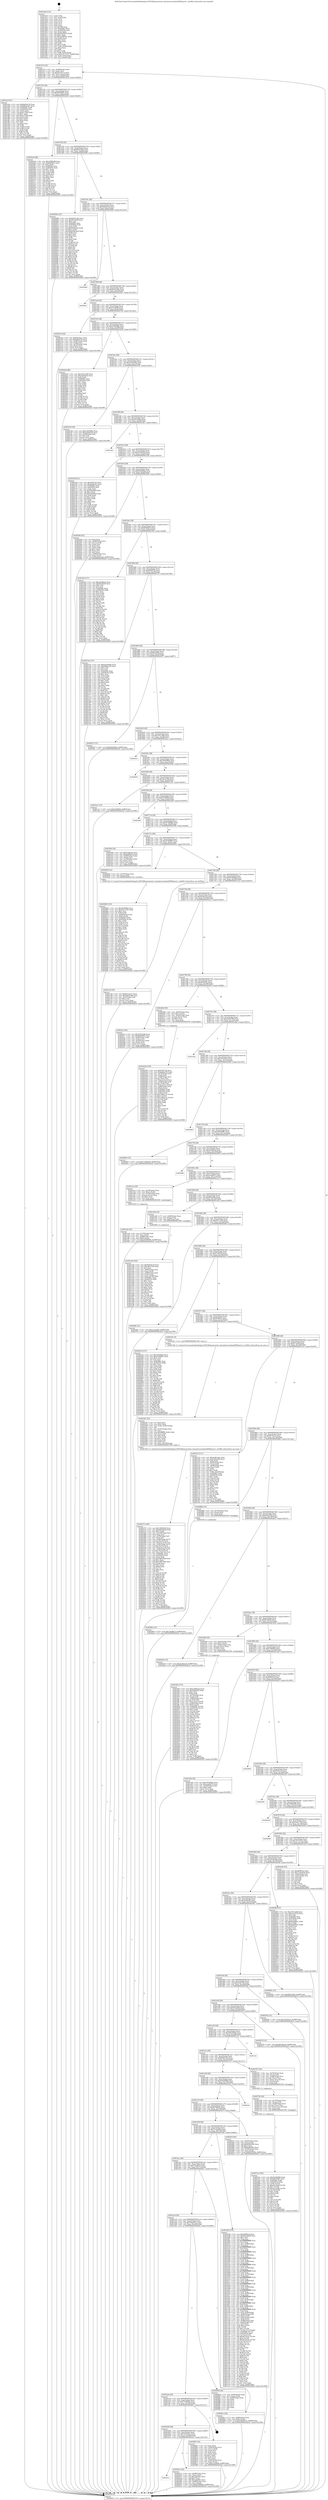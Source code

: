 digraph "0x4014a0" {
  label = "0x4014a0 (/mnt/c/Users/mathe/Desktop/tcc/POCII/binaries/extr_linuxdriversisdnmISDNlayer2.c_InitWin_Final-ollvm.out::main(0))"
  labelloc = "t"
  node[shape=record]

  Entry [label="",width=0.3,height=0.3,shape=circle,fillcolor=black,style=filled]
  "0x401514" [label="{
     0x401514 [32]\l
     | [instrs]\l
     &nbsp;&nbsp;0x401514 \<+6\>: mov -0x98(%rbp),%eax\l
     &nbsp;&nbsp;0x40151a \<+2\>: mov %eax,%ecx\l
     &nbsp;&nbsp;0x40151c \<+6\>: sub $0x83ca3c1e,%ecx\l
     &nbsp;&nbsp;0x401522 \<+6\>: mov %eax,-0xac(%rbp)\l
     &nbsp;&nbsp;0x401528 \<+6\>: mov %ecx,-0xb0(%rbp)\l
     &nbsp;&nbsp;0x40152e \<+6\>: je 0000000000401dcd \<main+0x92d\>\l
  }"]
  "0x401dcd" [label="{
     0x401dcd [91]\l
     | [instrs]\l
     &nbsp;&nbsp;0x401dcd \<+5\>: mov $0x8a82d1c6,%eax\l
     &nbsp;&nbsp;0x401dd2 \<+5\>: mov $0xf00e2d3e,%ecx\l
     &nbsp;&nbsp;0x401dd7 \<+7\>: mov 0x40506c,%edx\l
     &nbsp;&nbsp;0x401dde \<+7\>: mov 0x405054,%esi\l
     &nbsp;&nbsp;0x401de5 \<+2\>: mov %edx,%edi\l
     &nbsp;&nbsp;0x401de7 \<+6\>: sub $0xec750ef,%edi\l
     &nbsp;&nbsp;0x401ded \<+3\>: sub $0x1,%edi\l
     &nbsp;&nbsp;0x401df0 \<+6\>: add $0xec750ef,%edi\l
     &nbsp;&nbsp;0x401df6 \<+3\>: imul %edi,%edx\l
     &nbsp;&nbsp;0x401df9 \<+3\>: and $0x1,%edx\l
     &nbsp;&nbsp;0x401dfc \<+3\>: cmp $0x0,%edx\l
     &nbsp;&nbsp;0x401dff \<+4\>: sete %r8b\l
     &nbsp;&nbsp;0x401e03 \<+3\>: cmp $0xa,%esi\l
     &nbsp;&nbsp;0x401e06 \<+4\>: setl %r9b\l
     &nbsp;&nbsp;0x401e0a \<+3\>: mov %r8b,%r10b\l
     &nbsp;&nbsp;0x401e0d \<+3\>: and %r9b,%r10b\l
     &nbsp;&nbsp;0x401e10 \<+3\>: xor %r9b,%r8b\l
     &nbsp;&nbsp;0x401e13 \<+3\>: or %r8b,%r10b\l
     &nbsp;&nbsp;0x401e16 \<+4\>: test $0x1,%r10b\l
     &nbsp;&nbsp;0x401e1a \<+3\>: cmovne %ecx,%eax\l
     &nbsp;&nbsp;0x401e1d \<+6\>: mov %eax,-0x98(%rbp)\l
     &nbsp;&nbsp;0x401e23 \<+5\>: jmp 0000000000402b3f \<main+0x169f\>\l
  }"]
  "0x401534" [label="{
     0x401534 [28]\l
     | [instrs]\l
     &nbsp;&nbsp;0x401534 \<+5\>: jmp 0000000000401539 \<main+0x99\>\l
     &nbsp;&nbsp;0x401539 \<+6\>: mov -0xac(%rbp),%eax\l
     &nbsp;&nbsp;0x40153f \<+5\>: sub $0x863090f7,%eax\l
     &nbsp;&nbsp;0x401544 \<+6\>: mov %eax,-0xb4(%rbp)\l
     &nbsp;&nbsp;0x40154a \<+6\>: je 00000000004022e6 \<main+0xe46\>\l
  }"]
  Exit [label="",width=0.3,height=0.3,shape=circle,fillcolor=black,style=filled,peripheries=2]
  "0x4022e6" [label="{
     0x4022e6 [86]\l
     | [instrs]\l
     &nbsp;&nbsp;0x4022e6 \<+5\>: mov $0x199f3c89,%eax\l
     &nbsp;&nbsp;0x4022eb \<+5\>: mov $0xf82f6f3c,%ecx\l
     &nbsp;&nbsp;0x4022f0 \<+2\>: xor %edx,%edx\l
     &nbsp;&nbsp;0x4022f2 \<+7\>: mov 0x40506c,%esi\l
     &nbsp;&nbsp;0x4022f9 \<+7\>: mov 0x405054,%edi\l
     &nbsp;&nbsp;0x402300 \<+3\>: sub $0x1,%edx\l
     &nbsp;&nbsp;0x402303 \<+3\>: mov %esi,%r8d\l
     &nbsp;&nbsp;0x402306 \<+3\>: add %edx,%r8d\l
     &nbsp;&nbsp;0x402309 \<+4\>: imul %r8d,%esi\l
     &nbsp;&nbsp;0x40230d \<+3\>: and $0x1,%esi\l
     &nbsp;&nbsp;0x402310 \<+3\>: cmp $0x0,%esi\l
     &nbsp;&nbsp;0x402313 \<+4\>: sete %r9b\l
     &nbsp;&nbsp;0x402317 \<+3\>: cmp $0xa,%edi\l
     &nbsp;&nbsp;0x40231a \<+4\>: setl %r10b\l
     &nbsp;&nbsp;0x40231e \<+3\>: mov %r9b,%r11b\l
     &nbsp;&nbsp;0x402321 \<+3\>: and %r10b,%r11b\l
     &nbsp;&nbsp;0x402324 \<+3\>: xor %r10b,%r9b\l
     &nbsp;&nbsp;0x402327 \<+3\>: or %r9b,%r11b\l
     &nbsp;&nbsp;0x40232a \<+4\>: test $0x1,%r11b\l
     &nbsp;&nbsp;0x40232e \<+3\>: cmovne %ecx,%eax\l
     &nbsp;&nbsp;0x402331 \<+6\>: mov %eax,-0x98(%rbp)\l
     &nbsp;&nbsp;0x402337 \<+5\>: jmp 0000000000402b3f \<main+0x169f\>\l
  }"]
  "0x401550" [label="{
     0x401550 [28]\l
     | [instrs]\l
     &nbsp;&nbsp;0x401550 \<+5\>: jmp 0000000000401555 \<main+0xb5\>\l
     &nbsp;&nbsp;0x401555 \<+6\>: mov -0xac(%rbp),%eax\l
     &nbsp;&nbsp;0x40155b \<+5\>: sub $0x893333fd,%eax\l
     &nbsp;&nbsp;0x401560 \<+6\>: mov %eax,-0xb8(%rbp)\l
     &nbsp;&nbsp;0x401566 \<+6\>: je 0000000000402090 \<main+0xbf0\>\l
  }"]
  "0x40289a" [label="{
     0x40289a [15]\l
     | [instrs]\l
     &nbsp;&nbsp;0x40289a \<+10\>: movl $0x74adfbc3,-0x98(%rbp)\l
     &nbsp;&nbsp;0x4028a4 \<+5\>: jmp 0000000000402b3f \<main+0x169f\>\l
  }"]
  "0x402090" [label="{
     0x402090 [147]\l
     | [instrs]\l
     &nbsp;&nbsp;0x402090 \<+5\>: mov $0x8c841a8e,%eax\l
     &nbsp;&nbsp;0x402095 \<+5\>: mov $0xf97c4a5f,%ecx\l
     &nbsp;&nbsp;0x40209a \<+2\>: mov $0x1,%dl\l
     &nbsp;&nbsp;0x40209c \<+7\>: mov 0x40506c,%esi\l
     &nbsp;&nbsp;0x4020a3 \<+7\>: mov 0x405054,%edi\l
     &nbsp;&nbsp;0x4020aa \<+3\>: mov %esi,%r8d\l
     &nbsp;&nbsp;0x4020ad \<+7\>: sub $0x629dcde6,%r8d\l
     &nbsp;&nbsp;0x4020b4 \<+4\>: sub $0x1,%r8d\l
     &nbsp;&nbsp;0x4020b8 \<+7\>: add $0x629dcde6,%r8d\l
     &nbsp;&nbsp;0x4020bf \<+4\>: imul %r8d,%esi\l
     &nbsp;&nbsp;0x4020c3 \<+3\>: and $0x1,%esi\l
     &nbsp;&nbsp;0x4020c6 \<+3\>: cmp $0x0,%esi\l
     &nbsp;&nbsp;0x4020c9 \<+4\>: sete %r9b\l
     &nbsp;&nbsp;0x4020cd \<+3\>: cmp $0xa,%edi\l
     &nbsp;&nbsp;0x4020d0 \<+4\>: setl %r10b\l
     &nbsp;&nbsp;0x4020d4 \<+3\>: mov %r9b,%r11b\l
     &nbsp;&nbsp;0x4020d7 \<+4\>: xor $0xff,%r11b\l
     &nbsp;&nbsp;0x4020db \<+3\>: mov %r10b,%bl\l
     &nbsp;&nbsp;0x4020de \<+3\>: xor $0xff,%bl\l
     &nbsp;&nbsp;0x4020e1 \<+3\>: xor $0x0,%dl\l
     &nbsp;&nbsp;0x4020e4 \<+3\>: mov %r11b,%r14b\l
     &nbsp;&nbsp;0x4020e7 \<+4\>: and $0x0,%r14b\l
     &nbsp;&nbsp;0x4020eb \<+3\>: and %dl,%r9b\l
     &nbsp;&nbsp;0x4020ee \<+3\>: mov %bl,%r15b\l
     &nbsp;&nbsp;0x4020f1 \<+4\>: and $0x0,%r15b\l
     &nbsp;&nbsp;0x4020f5 \<+3\>: and %dl,%r10b\l
     &nbsp;&nbsp;0x4020f8 \<+3\>: or %r9b,%r14b\l
     &nbsp;&nbsp;0x4020fb \<+3\>: or %r10b,%r15b\l
     &nbsp;&nbsp;0x4020fe \<+3\>: xor %r15b,%r14b\l
     &nbsp;&nbsp;0x402101 \<+3\>: or %bl,%r11b\l
     &nbsp;&nbsp;0x402104 \<+4\>: xor $0xff,%r11b\l
     &nbsp;&nbsp;0x402108 \<+3\>: or $0x0,%dl\l
     &nbsp;&nbsp;0x40210b \<+3\>: and %dl,%r11b\l
     &nbsp;&nbsp;0x40210e \<+3\>: or %r11b,%r14b\l
     &nbsp;&nbsp;0x402111 \<+4\>: test $0x1,%r14b\l
     &nbsp;&nbsp;0x402115 \<+3\>: cmovne %ecx,%eax\l
     &nbsp;&nbsp;0x402118 \<+6\>: mov %eax,-0x98(%rbp)\l
     &nbsp;&nbsp;0x40211e \<+5\>: jmp 0000000000402b3f \<main+0x169f\>\l
  }"]
  "0x40156c" [label="{
     0x40156c [28]\l
     | [instrs]\l
     &nbsp;&nbsp;0x40156c \<+5\>: jmp 0000000000401571 \<main+0xd1\>\l
     &nbsp;&nbsp;0x401571 \<+6\>: mov -0xac(%rbp),%eax\l
     &nbsp;&nbsp;0x401577 \<+5\>: sub $0x8a82d1c6,%eax\l
     &nbsp;&nbsp;0x40157c \<+6\>: mov %eax,-0xbc(%rbp)\l
     &nbsp;&nbsp;0x401582 \<+6\>: je 0000000000402966 \<main+0x14c6\>\l
  }"]
  "0x4027ee" [label="{
     0x4027ee [100]\l
     | [instrs]\l
     &nbsp;&nbsp;0x4027ee \<+5\>: mov $0x63d30460,%edx\l
     &nbsp;&nbsp;0x4027f3 \<+5\>: mov $0xe8b5d887,%esi\l
     &nbsp;&nbsp;0x4027f8 \<+8\>: mov 0x40506c,%r8d\l
     &nbsp;&nbsp;0x402800 \<+8\>: mov 0x405054,%r9d\l
     &nbsp;&nbsp;0x402808 \<+3\>: mov %r8d,%r10d\l
     &nbsp;&nbsp;0x40280b \<+7\>: sub $0xe3a1fa84,%r10d\l
     &nbsp;&nbsp;0x402812 \<+4\>: sub $0x1,%r10d\l
     &nbsp;&nbsp;0x402816 \<+7\>: add $0xe3a1fa84,%r10d\l
     &nbsp;&nbsp;0x40281d \<+4\>: imul %r10d,%r8d\l
     &nbsp;&nbsp;0x402821 \<+4\>: and $0x1,%r8d\l
     &nbsp;&nbsp;0x402825 \<+4\>: cmp $0x0,%r8d\l
     &nbsp;&nbsp;0x402829 \<+4\>: sete %r11b\l
     &nbsp;&nbsp;0x40282d \<+4\>: cmp $0xa,%r9d\l
     &nbsp;&nbsp;0x402831 \<+3\>: setl %bl\l
     &nbsp;&nbsp;0x402834 \<+3\>: mov %r11b,%r14b\l
     &nbsp;&nbsp;0x402837 \<+3\>: and %bl,%r14b\l
     &nbsp;&nbsp;0x40283a \<+3\>: xor %bl,%r11b\l
     &nbsp;&nbsp;0x40283d \<+3\>: or %r11b,%r14b\l
     &nbsp;&nbsp;0x402840 \<+4\>: test $0x1,%r14b\l
     &nbsp;&nbsp;0x402844 \<+3\>: cmovne %esi,%edx\l
     &nbsp;&nbsp;0x402847 \<+6\>: mov %edx,-0x98(%rbp)\l
     &nbsp;&nbsp;0x40284d \<+5\>: jmp 0000000000402b3f \<main+0x169f\>\l
  }"]
  "0x402966" [label="{
     0x402966\l
  }", style=dashed]
  "0x401588" [label="{
     0x401588 [28]\l
     | [instrs]\l
     &nbsp;&nbsp;0x401588 \<+5\>: jmp 000000000040158d \<main+0xed\>\l
     &nbsp;&nbsp;0x40158d \<+6\>: mov -0xac(%rbp),%eax\l
     &nbsp;&nbsp;0x401593 \<+5\>: sub $0x8c841a8e,%eax\l
     &nbsp;&nbsp;0x401598 \<+6\>: mov %eax,-0xc0(%rbp)\l
     &nbsp;&nbsp;0x40159e \<+6\>: je 00000000004029e1 \<main+0x1541\>\l
  }"]
  "0x4027d4" [label="{
     0x4027d4 [26]\l
     | [instrs]\l
     &nbsp;&nbsp;0x4027d4 \<+4\>: mov -0x70(%rbp),%rax\l
     &nbsp;&nbsp;0x4027d8 \<+3\>: mov (%rax),%rax\l
     &nbsp;&nbsp;0x4027db \<+4\>: mov -0x40(%rbp),%rcx\l
     &nbsp;&nbsp;0x4027df \<+3\>: movslq (%rcx),%rcx\l
     &nbsp;&nbsp;0x4027e2 \<+4\>: mov (%rax,%rcx,8),%rax\l
     &nbsp;&nbsp;0x4027e6 \<+3\>: mov %rax,%rdi\l
     &nbsp;&nbsp;0x4027e9 \<+5\>: call 0000000000401030 \<free@plt\>\l
     | [calls]\l
     &nbsp;&nbsp;0x401030 \{1\} (unknown)\l
  }"]
  "0x4029e1" [label="{
     0x4029e1\l
  }", style=dashed]
  "0x4015a4" [label="{
     0x4015a4 [28]\l
     | [instrs]\l
     &nbsp;&nbsp;0x4015a4 \<+5\>: jmp 00000000004015a9 \<main+0x109\>\l
     &nbsp;&nbsp;0x4015a9 \<+6\>: mov -0xac(%rbp),%eax\l
     &nbsp;&nbsp;0x4015af \<+5\>: sub $0xa1a2bfd9,%eax\l
     &nbsp;&nbsp;0x4015b4 \<+6\>: mov %eax,-0xc4(%rbp)\l
     &nbsp;&nbsp;0x4015ba \<+6\>: je 000000000040270a \<main+0x126a\>\l
  }"]
  "0x402660" [label="{
     0x402660 [155]\l
     | [instrs]\l
     &nbsp;&nbsp;0x402660 \<+5\>: mov $0xd354f0b4,%ecx\l
     &nbsp;&nbsp;0x402665 \<+5\>: mov $0xf3311322,%edx\l
     &nbsp;&nbsp;0x40266a \<+3\>: mov $0x1,%sil\l
     &nbsp;&nbsp;0x40266d \<+3\>: xor %r8d,%r8d\l
     &nbsp;&nbsp;0x402670 \<+4\>: mov -0x40(%rbp),%rax\l
     &nbsp;&nbsp;0x402674 \<+6\>: movl $0x0,(%rax)\l
     &nbsp;&nbsp;0x40267a \<+8\>: mov 0x40506c,%r9d\l
     &nbsp;&nbsp;0x402682 \<+8\>: mov 0x405054,%r10d\l
     &nbsp;&nbsp;0x40268a \<+4\>: sub $0x1,%r8d\l
     &nbsp;&nbsp;0x40268e \<+3\>: mov %r9d,%r11d\l
     &nbsp;&nbsp;0x402691 \<+3\>: add %r8d,%r11d\l
     &nbsp;&nbsp;0x402694 \<+4\>: imul %r11d,%r9d\l
     &nbsp;&nbsp;0x402698 \<+4\>: and $0x1,%r9d\l
     &nbsp;&nbsp;0x40269c \<+4\>: cmp $0x0,%r9d\l
     &nbsp;&nbsp;0x4026a0 \<+3\>: sete %bl\l
     &nbsp;&nbsp;0x4026a3 \<+4\>: cmp $0xa,%r10d\l
     &nbsp;&nbsp;0x4026a7 \<+4\>: setl %r14b\l
     &nbsp;&nbsp;0x4026ab \<+3\>: mov %bl,%r15b\l
     &nbsp;&nbsp;0x4026ae \<+4\>: xor $0xff,%r15b\l
     &nbsp;&nbsp;0x4026b2 \<+3\>: mov %r14b,%r12b\l
     &nbsp;&nbsp;0x4026b5 \<+4\>: xor $0xff,%r12b\l
     &nbsp;&nbsp;0x4026b9 \<+4\>: xor $0x0,%sil\l
     &nbsp;&nbsp;0x4026bd \<+3\>: mov %r15b,%r13b\l
     &nbsp;&nbsp;0x4026c0 \<+4\>: and $0x0,%r13b\l
     &nbsp;&nbsp;0x4026c4 \<+3\>: and %sil,%bl\l
     &nbsp;&nbsp;0x4026c7 \<+3\>: mov %r12b,%al\l
     &nbsp;&nbsp;0x4026ca \<+2\>: and $0x0,%al\l
     &nbsp;&nbsp;0x4026cc \<+3\>: and %sil,%r14b\l
     &nbsp;&nbsp;0x4026cf \<+3\>: or %bl,%r13b\l
     &nbsp;&nbsp;0x4026d2 \<+3\>: or %r14b,%al\l
     &nbsp;&nbsp;0x4026d5 \<+3\>: xor %al,%r13b\l
     &nbsp;&nbsp;0x4026d8 \<+3\>: or %r12b,%r15b\l
     &nbsp;&nbsp;0x4026db \<+4\>: xor $0xff,%r15b\l
     &nbsp;&nbsp;0x4026df \<+4\>: or $0x0,%sil\l
     &nbsp;&nbsp;0x4026e3 \<+3\>: and %sil,%r15b\l
     &nbsp;&nbsp;0x4026e6 \<+3\>: or %r15b,%r13b\l
     &nbsp;&nbsp;0x4026e9 \<+4\>: test $0x1,%r13b\l
     &nbsp;&nbsp;0x4026ed \<+3\>: cmovne %edx,%ecx\l
     &nbsp;&nbsp;0x4026f0 \<+6\>: mov %ecx,-0x98(%rbp)\l
     &nbsp;&nbsp;0x4026f6 \<+5\>: jmp 0000000000402b3f \<main+0x169f\>\l
  }"]
  "0x40270a" [label="{
     0x40270a [36]\l
     | [instrs]\l
     &nbsp;&nbsp;0x40270a \<+5\>: mov $0xf9c76cec,%eax\l
     &nbsp;&nbsp;0x40270f \<+5\>: mov $0xbf9567fe,%ecx\l
     &nbsp;&nbsp;0x402714 \<+4\>: mov -0x40(%rbp),%rdx\l
     &nbsp;&nbsp;0x402718 \<+2\>: mov (%rdx),%esi\l
     &nbsp;&nbsp;0x40271a \<+4\>: mov -0x78(%rbp),%rdx\l
     &nbsp;&nbsp;0x40271e \<+2\>: cmp (%rdx),%esi\l
     &nbsp;&nbsp;0x402720 \<+3\>: cmovl %ecx,%eax\l
     &nbsp;&nbsp;0x402723 \<+6\>: mov %eax,-0x98(%rbp)\l
     &nbsp;&nbsp;0x402729 \<+5\>: jmp 0000000000402b3f \<main+0x169f\>\l
  }"]
  "0x4015c0" [label="{
     0x4015c0 [28]\l
     | [instrs]\l
     &nbsp;&nbsp;0x4015c0 \<+5\>: jmp 00000000004015c5 \<main+0x125\>\l
     &nbsp;&nbsp;0x4015c5 \<+6\>: mov -0xac(%rbp),%eax\l
     &nbsp;&nbsp;0x4015cb \<+5\>: sub $0xa395408b,%eax\l
     &nbsp;&nbsp;0x4015d0 \<+6\>: mov %eax,-0xc8(%rbp)\l
     &nbsp;&nbsp;0x4015d6 \<+6\>: je 00000000004024a9 \<main+0x1009\>\l
  }"]
  "0x401b1c" [label="{
     0x401b1c\l
  }", style=dashed]
  "0x4024a9" [label="{
     0x4024a9 [86]\l
     | [instrs]\l
     &nbsp;&nbsp;0x4024a9 \<+5\>: mov $0xc301c448,%eax\l
     &nbsp;&nbsp;0x4024ae \<+5\>: mov $0x22b44c6e,%ecx\l
     &nbsp;&nbsp;0x4024b3 \<+2\>: xor %edx,%edx\l
     &nbsp;&nbsp;0x4024b5 \<+7\>: mov 0x40506c,%esi\l
     &nbsp;&nbsp;0x4024bc \<+7\>: mov 0x405054,%edi\l
     &nbsp;&nbsp;0x4024c3 \<+3\>: sub $0x1,%edx\l
     &nbsp;&nbsp;0x4024c6 \<+3\>: mov %esi,%r8d\l
     &nbsp;&nbsp;0x4024c9 \<+3\>: add %edx,%r8d\l
     &nbsp;&nbsp;0x4024cc \<+4\>: imul %r8d,%esi\l
     &nbsp;&nbsp;0x4024d0 \<+3\>: and $0x1,%esi\l
     &nbsp;&nbsp;0x4024d3 \<+3\>: cmp $0x0,%esi\l
     &nbsp;&nbsp;0x4024d6 \<+4\>: sete %r9b\l
     &nbsp;&nbsp;0x4024da \<+3\>: cmp $0xa,%edi\l
     &nbsp;&nbsp;0x4024dd \<+4\>: setl %r10b\l
     &nbsp;&nbsp;0x4024e1 \<+3\>: mov %r9b,%r11b\l
     &nbsp;&nbsp;0x4024e4 \<+3\>: and %r10b,%r11b\l
     &nbsp;&nbsp;0x4024e7 \<+3\>: xor %r10b,%r9b\l
     &nbsp;&nbsp;0x4024ea \<+3\>: or %r9b,%r11b\l
     &nbsp;&nbsp;0x4024ed \<+4\>: test $0x1,%r11b\l
     &nbsp;&nbsp;0x4024f1 \<+3\>: cmovne %ecx,%eax\l
     &nbsp;&nbsp;0x4024f4 \<+6\>: mov %eax,-0x98(%rbp)\l
     &nbsp;&nbsp;0x4024fa \<+5\>: jmp 0000000000402b3f \<main+0x169f\>\l
  }"]
  "0x4015dc" [label="{
     0x4015dc [28]\l
     | [instrs]\l
     &nbsp;&nbsp;0x4015dc \<+5\>: jmp 00000000004015e1 \<main+0x141\>\l
     &nbsp;&nbsp;0x4015e1 \<+6\>: mov -0xac(%rbp),%eax\l
     &nbsp;&nbsp;0x4015e7 \<+5\>: sub $0xa39ee4b0,%eax\l
     &nbsp;&nbsp;0x4015ec \<+6\>: mov %eax,-0xcc(%rbp)\l
     &nbsp;&nbsp;0x4015f2 \<+6\>: je 0000000000402192 \<main+0xcf2\>\l
  }"]
  "0x4025a1" [label="{
     0x4025a1 [42]\l
     | [instrs]\l
     &nbsp;&nbsp;0x4025a1 \<+4\>: mov -0x68(%rbp),%rax\l
     &nbsp;&nbsp;0x4025a5 \<+2\>: mov (%rax),%ecx\l
     &nbsp;&nbsp;0x4025a7 \<+6\>: sub $0x3afef54c,%ecx\l
     &nbsp;&nbsp;0x4025ad \<+3\>: add $0x1,%ecx\l
     &nbsp;&nbsp;0x4025b0 \<+6\>: add $0x3afef54c,%ecx\l
     &nbsp;&nbsp;0x4025b6 \<+4\>: mov -0x68(%rbp),%rax\l
     &nbsp;&nbsp;0x4025ba \<+2\>: mov %ecx,(%rax)\l
     &nbsp;&nbsp;0x4025bc \<+10\>: movl $0xd5788580,-0x98(%rbp)\l
     &nbsp;&nbsp;0x4025c6 \<+5\>: jmp 0000000000402b3f \<main+0x169f\>\l
  }"]
  "0x402192" [label="{
     0x402192 [30]\l
     | [instrs]\l
     &nbsp;&nbsp;0x402192 \<+5\>: mov $0xa395408b,%eax\l
     &nbsp;&nbsp;0x402197 \<+5\>: mov $0xac004230,%ecx\l
     &nbsp;&nbsp;0x40219c \<+3\>: mov -0x29(%rbp),%dl\l
     &nbsp;&nbsp;0x40219f \<+3\>: test $0x1,%dl\l
     &nbsp;&nbsp;0x4021a2 \<+3\>: cmovne %ecx,%eax\l
     &nbsp;&nbsp;0x4021a5 \<+6\>: mov %eax,-0x98(%rbp)\l
     &nbsp;&nbsp;0x4021ab \<+5\>: jmp 0000000000402b3f \<main+0x169f\>\l
  }"]
  "0x4015f8" [label="{
     0x4015f8 [28]\l
     | [instrs]\l
     &nbsp;&nbsp;0x4015f8 \<+5\>: jmp 00000000004015fd \<main+0x15d\>\l
     &nbsp;&nbsp;0x4015fd \<+6\>: mov -0xac(%rbp),%eax\l
     &nbsp;&nbsp;0x401603 \<+5\>: sub $0xa9143fa0,%eax\l
     &nbsp;&nbsp;0x401608 \<+6\>: mov %eax,-0xd0(%rbp)\l
     &nbsp;&nbsp;0x40160e \<+6\>: je 0000000000401d4c \<main+0x8ac\>\l
  }"]
  "0x401b00" [label="{
     0x401b00 [28]\l
     | [instrs]\l
     &nbsp;&nbsp;0x401b00 \<+5\>: jmp 0000000000401b05 \<main+0x665\>\l
     &nbsp;&nbsp;0x401b05 \<+6\>: mov -0xac(%rbp),%eax\l
     &nbsp;&nbsp;0x401b0b \<+5\>: sub $0x7d2343c3,%eax\l
     &nbsp;&nbsp;0x401b10 \<+6\>: mov %eax,-0x188(%rbp)\l
     &nbsp;&nbsp;0x401b16 \<+6\>: je 00000000004025a1 \<main+0x1101\>\l
  }"]
  "0x401d4c" [label="{
     0x401d4c\l
  }", style=dashed]
  "0x401614" [label="{
     0x401614 [28]\l
     | [instrs]\l
     &nbsp;&nbsp;0x401614 \<+5\>: jmp 0000000000401619 \<main+0x179\>\l
     &nbsp;&nbsp;0x401619 \<+6\>: mov -0xac(%rbp),%eax\l
     &nbsp;&nbsp;0x40161f \<+5\>: sub $0xac004230,%eax\l
     &nbsp;&nbsp;0x401624 \<+6\>: mov %eax,-0xd4(%rbp)\l
     &nbsp;&nbsp;0x40162a \<+6\>: je 00000000004021b0 \<main+0xd10\>\l
  }"]
  "0x402861" [label="{
     0x402861 [42]\l
     | [instrs]\l
     &nbsp;&nbsp;0x402861 \<+2\>: xor %eax,%eax\l
     &nbsp;&nbsp;0x402863 \<+4\>: mov -0x40(%rbp),%rcx\l
     &nbsp;&nbsp;0x402867 \<+2\>: mov (%rcx),%edx\l
     &nbsp;&nbsp;0x402869 \<+2\>: mov %eax,%esi\l
     &nbsp;&nbsp;0x40286b \<+2\>: sub %edx,%esi\l
     &nbsp;&nbsp;0x40286d \<+2\>: mov %eax,%edx\l
     &nbsp;&nbsp;0x40286f \<+3\>: sub $0x1,%edx\l
     &nbsp;&nbsp;0x402872 \<+2\>: add %edx,%esi\l
     &nbsp;&nbsp;0x402874 \<+2\>: sub %esi,%eax\l
     &nbsp;&nbsp;0x402876 \<+4\>: mov -0x40(%rbp),%rcx\l
     &nbsp;&nbsp;0x40287a \<+2\>: mov %eax,(%rcx)\l
     &nbsp;&nbsp;0x40287c \<+10\>: movl $0xa1a2bfd9,-0x98(%rbp)\l
     &nbsp;&nbsp;0x402886 \<+5\>: jmp 0000000000402b3f \<main+0x169f\>\l
  }"]
  "0x4021b0" [label="{
     0x4021b0 [91]\l
     | [instrs]\l
     &nbsp;&nbsp;0x4021b0 \<+5\>: mov $0xf339116,%eax\l
     &nbsp;&nbsp;0x4021b5 \<+5\>: mov $0xdef9a25c,%ecx\l
     &nbsp;&nbsp;0x4021ba \<+7\>: mov 0x40506c,%edx\l
     &nbsp;&nbsp;0x4021c1 \<+7\>: mov 0x405054,%esi\l
     &nbsp;&nbsp;0x4021c8 \<+2\>: mov %edx,%edi\l
     &nbsp;&nbsp;0x4021ca \<+6\>: sub $0x293af42f,%edi\l
     &nbsp;&nbsp;0x4021d0 \<+3\>: sub $0x1,%edi\l
     &nbsp;&nbsp;0x4021d3 \<+6\>: add $0x293af42f,%edi\l
     &nbsp;&nbsp;0x4021d9 \<+3\>: imul %edi,%edx\l
     &nbsp;&nbsp;0x4021dc \<+3\>: and $0x1,%edx\l
     &nbsp;&nbsp;0x4021df \<+3\>: cmp $0x0,%edx\l
     &nbsp;&nbsp;0x4021e2 \<+4\>: sete %r8b\l
     &nbsp;&nbsp;0x4021e6 \<+3\>: cmp $0xa,%esi\l
     &nbsp;&nbsp;0x4021e9 \<+4\>: setl %r9b\l
     &nbsp;&nbsp;0x4021ed \<+3\>: mov %r8b,%r10b\l
     &nbsp;&nbsp;0x4021f0 \<+3\>: and %r9b,%r10b\l
     &nbsp;&nbsp;0x4021f3 \<+3\>: xor %r9b,%r8b\l
     &nbsp;&nbsp;0x4021f6 \<+3\>: or %r8b,%r10b\l
     &nbsp;&nbsp;0x4021f9 \<+4\>: test $0x1,%r10b\l
     &nbsp;&nbsp;0x4021fd \<+3\>: cmovne %ecx,%eax\l
     &nbsp;&nbsp;0x402200 \<+6\>: mov %eax,-0x98(%rbp)\l
     &nbsp;&nbsp;0x402206 \<+5\>: jmp 0000000000402b3f \<main+0x169f\>\l
  }"]
  "0x401630" [label="{
     0x401630 [28]\l
     | [instrs]\l
     &nbsp;&nbsp;0x401630 \<+5\>: jmp 0000000000401635 \<main+0x195\>\l
     &nbsp;&nbsp;0x401635 \<+6\>: mov -0xac(%rbp),%eax\l
     &nbsp;&nbsp;0x40163b \<+5\>: sub $0xb924844a,%eax\l
     &nbsp;&nbsp;0x401640 \<+6\>: mov %eax,-0xd8(%rbp)\l
     &nbsp;&nbsp;0x401646 \<+6\>: je 0000000000402446 \<main+0xfa6\>\l
  }"]
  "0x401ae4" [label="{
     0x401ae4 [28]\l
     | [instrs]\l
     &nbsp;&nbsp;0x401ae4 \<+5\>: jmp 0000000000401ae9 \<main+0x649\>\l
     &nbsp;&nbsp;0x401ae9 \<+6\>: mov -0xac(%rbp),%eax\l
     &nbsp;&nbsp;0x401aef \<+5\>: sub $0x77380544,%eax\l
     &nbsp;&nbsp;0x401af4 \<+6\>: mov %eax,-0x184(%rbp)\l
     &nbsp;&nbsp;0x401afa \<+6\>: je 0000000000402861 \<main+0x13c1\>\l
  }"]
  "0x402446" [label="{
     0x402446 [42]\l
     | [instrs]\l
     &nbsp;&nbsp;0x402446 \<+2\>: xor %eax,%eax\l
     &nbsp;&nbsp;0x402448 \<+4\>: mov -0x48(%rbp),%rcx\l
     &nbsp;&nbsp;0x40244c \<+2\>: mov (%rcx),%edx\l
     &nbsp;&nbsp;0x40244e \<+2\>: mov %eax,%esi\l
     &nbsp;&nbsp;0x402450 \<+2\>: sub %edx,%esi\l
     &nbsp;&nbsp;0x402452 \<+2\>: mov %eax,%edx\l
     &nbsp;&nbsp;0x402454 \<+3\>: sub $0x1,%edx\l
     &nbsp;&nbsp;0x402457 \<+2\>: add %edx,%esi\l
     &nbsp;&nbsp;0x402459 \<+2\>: sub %esi,%eax\l
     &nbsp;&nbsp;0x40245b \<+4\>: mov -0x48(%rbp),%rcx\l
     &nbsp;&nbsp;0x40245f \<+2\>: mov %eax,(%rcx)\l
     &nbsp;&nbsp;0x402461 \<+10\>: movl $0xda54ce2b,-0x98(%rbp)\l
     &nbsp;&nbsp;0x40246b \<+5\>: jmp 0000000000402b3f \<main+0x169f\>\l
  }"]
  "0x40164c" [label="{
     0x40164c [28]\l
     | [instrs]\l
     &nbsp;&nbsp;0x40164c \<+5\>: jmp 0000000000401651 \<main+0x1b1\>\l
     &nbsp;&nbsp;0x401651 \<+6\>: mov -0xac(%rbp),%eax\l
     &nbsp;&nbsp;0x401657 \<+5\>: sub $0xb94fbd19,%eax\l
     &nbsp;&nbsp;0x40165c \<+6\>: mov %eax,-0xdc(%rbp)\l
     &nbsp;&nbsp;0x401662 \<+6\>: je 0000000000401f2f \<main+0xa8f\>\l
  }"]
  "0x4028e8" [label="{
     0x4028e8 [24]\l
     | [instrs]\l
     &nbsp;&nbsp;0x4028e8 \<+7\>: mov -0x90(%rbp),%rax\l
     &nbsp;&nbsp;0x4028ef \<+2\>: mov (%rax),%eax\l
     &nbsp;&nbsp;0x4028f1 \<+4\>: lea -0x28(%rbp),%rsp\l
     &nbsp;&nbsp;0x4028f5 \<+1\>: pop %rbx\l
     &nbsp;&nbsp;0x4028f6 \<+2\>: pop %r12\l
     &nbsp;&nbsp;0x4028f8 \<+2\>: pop %r13\l
     &nbsp;&nbsp;0x4028fa \<+2\>: pop %r14\l
     &nbsp;&nbsp;0x4028fc \<+2\>: pop %r15\l
     &nbsp;&nbsp;0x4028fe \<+1\>: pop %rbp\l
     &nbsp;&nbsp;0x4028ff \<+1\>: ret\l
  }"]
  "0x401f2f" [label="{
     0x401f2f [137]\l
     | [instrs]\l
     &nbsp;&nbsp;0x401f2f \<+5\>: mov $0xea048ead,%eax\l
     &nbsp;&nbsp;0x401f34 \<+5\>: mov $0xff1e8520,%ecx\l
     &nbsp;&nbsp;0x401f39 \<+2\>: mov $0x1,%dl\l
     &nbsp;&nbsp;0x401f3b \<+2\>: xor %esi,%esi\l
     &nbsp;&nbsp;0x401f3d \<+7\>: mov 0x40506c,%edi\l
     &nbsp;&nbsp;0x401f44 \<+8\>: mov 0x405054,%r8d\l
     &nbsp;&nbsp;0x401f4c \<+3\>: sub $0x1,%esi\l
     &nbsp;&nbsp;0x401f4f \<+3\>: mov %edi,%r9d\l
     &nbsp;&nbsp;0x401f52 \<+3\>: add %esi,%r9d\l
     &nbsp;&nbsp;0x401f55 \<+4\>: imul %r9d,%edi\l
     &nbsp;&nbsp;0x401f59 \<+3\>: and $0x1,%edi\l
     &nbsp;&nbsp;0x401f5c \<+3\>: cmp $0x0,%edi\l
     &nbsp;&nbsp;0x401f5f \<+4\>: sete %r10b\l
     &nbsp;&nbsp;0x401f63 \<+4\>: cmp $0xa,%r8d\l
     &nbsp;&nbsp;0x401f67 \<+4\>: setl %r11b\l
     &nbsp;&nbsp;0x401f6b \<+3\>: mov %r10b,%bl\l
     &nbsp;&nbsp;0x401f6e \<+3\>: xor $0xff,%bl\l
     &nbsp;&nbsp;0x401f71 \<+3\>: mov %r11b,%r14b\l
     &nbsp;&nbsp;0x401f74 \<+4\>: xor $0xff,%r14b\l
     &nbsp;&nbsp;0x401f78 \<+3\>: xor $0x0,%dl\l
     &nbsp;&nbsp;0x401f7b \<+3\>: mov %bl,%r15b\l
     &nbsp;&nbsp;0x401f7e \<+4\>: and $0x0,%r15b\l
     &nbsp;&nbsp;0x401f82 \<+3\>: and %dl,%r10b\l
     &nbsp;&nbsp;0x401f85 \<+3\>: mov %r14b,%r12b\l
     &nbsp;&nbsp;0x401f88 \<+4\>: and $0x0,%r12b\l
     &nbsp;&nbsp;0x401f8c \<+3\>: and %dl,%r11b\l
     &nbsp;&nbsp;0x401f8f \<+3\>: or %r10b,%r15b\l
     &nbsp;&nbsp;0x401f92 \<+3\>: or %r11b,%r12b\l
     &nbsp;&nbsp;0x401f95 \<+3\>: xor %r12b,%r15b\l
     &nbsp;&nbsp;0x401f98 \<+3\>: or %r14b,%bl\l
     &nbsp;&nbsp;0x401f9b \<+3\>: xor $0xff,%bl\l
     &nbsp;&nbsp;0x401f9e \<+3\>: or $0x0,%dl\l
     &nbsp;&nbsp;0x401fa1 \<+2\>: and %dl,%bl\l
     &nbsp;&nbsp;0x401fa3 \<+3\>: or %bl,%r15b\l
     &nbsp;&nbsp;0x401fa6 \<+4\>: test $0x1,%r15b\l
     &nbsp;&nbsp;0x401faa \<+3\>: cmovne %ecx,%eax\l
     &nbsp;&nbsp;0x401fad \<+6\>: mov %eax,-0x98(%rbp)\l
     &nbsp;&nbsp;0x401fb3 \<+5\>: jmp 0000000000402b3f \<main+0x169f\>\l
  }"]
  "0x401668" [label="{
     0x401668 [28]\l
     | [instrs]\l
     &nbsp;&nbsp;0x401668 \<+5\>: jmp 000000000040166d \<main+0x1cd\>\l
     &nbsp;&nbsp;0x40166d \<+6\>: mov -0xac(%rbp),%eax\l
     &nbsp;&nbsp;0x401673 \<+5\>: sub $0xbf9567fe,%eax\l
     &nbsp;&nbsp;0x401678 \<+6\>: mov %eax,-0xe0(%rbp)\l
     &nbsp;&nbsp;0x40167e \<+6\>: je 000000000040272e \<main+0x128e\>\l
  }"]
  "0x401ac8" [label="{
     0x401ac8 [28]\l
     | [instrs]\l
     &nbsp;&nbsp;0x401ac8 \<+5\>: jmp 0000000000401acd \<main+0x62d\>\l
     &nbsp;&nbsp;0x401acd \<+6\>: mov -0xac(%rbp),%eax\l
     &nbsp;&nbsp;0x401ad3 \<+5\>: sub $0x76bdd751,%eax\l
     &nbsp;&nbsp;0x401ad8 \<+6\>: mov %eax,-0x180(%rbp)\l
     &nbsp;&nbsp;0x401ade \<+6\>: je 00000000004028e8 \<main+0x1448\>\l
  }"]
  "0x40272e" [label="{
     0x40272e [137]\l
     | [instrs]\l
     &nbsp;&nbsp;0x40272e \<+5\>: mov $0x63d30460,%eax\l
     &nbsp;&nbsp;0x402733 \<+5\>: mov $0x6096c1b0,%ecx\l
     &nbsp;&nbsp;0x402738 \<+2\>: mov $0x1,%dl\l
     &nbsp;&nbsp;0x40273a \<+2\>: xor %esi,%esi\l
     &nbsp;&nbsp;0x40273c \<+7\>: mov 0x40506c,%edi\l
     &nbsp;&nbsp;0x402743 \<+8\>: mov 0x405054,%r8d\l
     &nbsp;&nbsp;0x40274b \<+3\>: sub $0x1,%esi\l
     &nbsp;&nbsp;0x40274e \<+3\>: mov %edi,%r9d\l
     &nbsp;&nbsp;0x402751 \<+3\>: add %esi,%r9d\l
     &nbsp;&nbsp;0x402754 \<+4\>: imul %r9d,%edi\l
     &nbsp;&nbsp;0x402758 \<+3\>: and $0x1,%edi\l
     &nbsp;&nbsp;0x40275b \<+3\>: cmp $0x0,%edi\l
     &nbsp;&nbsp;0x40275e \<+4\>: sete %r10b\l
     &nbsp;&nbsp;0x402762 \<+4\>: cmp $0xa,%r8d\l
     &nbsp;&nbsp;0x402766 \<+4\>: setl %r11b\l
     &nbsp;&nbsp;0x40276a \<+3\>: mov %r10b,%bl\l
     &nbsp;&nbsp;0x40276d \<+3\>: xor $0xff,%bl\l
     &nbsp;&nbsp;0x402770 \<+3\>: mov %r11b,%r14b\l
     &nbsp;&nbsp;0x402773 \<+4\>: xor $0xff,%r14b\l
     &nbsp;&nbsp;0x402777 \<+3\>: xor $0x1,%dl\l
     &nbsp;&nbsp;0x40277a \<+3\>: mov %bl,%r15b\l
     &nbsp;&nbsp;0x40277d \<+4\>: and $0xff,%r15b\l
     &nbsp;&nbsp;0x402781 \<+3\>: and %dl,%r10b\l
     &nbsp;&nbsp;0x402784 \<+3\>: mov %r14b,%r12b\l
     &nbsp;&nbsp;0x402787 \<+4\>: and $0xff,%r12b\l
     &nbsp;&nbsp;0x40278b \<+3\>: and %dl,%r11b\l
     &nbsp;&nbsp;0x40278e \<+3\>: or %r10b,%r15b\l
     &nbsp;&nbsp;0x402791 \<+3\>: or %r11b,%r12b\l
     &nbsp;&nbsp;0x402794 \<+3\>: xor %r12b,%r15b\l
     &nbsp;&nbsp;0x402797 \<+3\>: or %r14b,%bl\l
     &nbsp;&nbsp;0x40279a \<+3\>: xor $0xff,%bl\l
     &nbsp;&nbsp;0x40279d \<+3\>: or $0x1,%dl\l
     &nbsp;&nbsp;0x4027a0 \<+2\>: and %dl,%bl\l
     &nbsp;&nbsp;0x4027a2 \<+3\>: or %bl,%r15b\l
     &nbsp;&nbsp;0x4027a5 \<+4\>: test $0x1,%r15b\l
     &nbsp;&nbsp;0x4027a9 \<+3\>: cmovne %ecx,%eax\l
     &nbsp;&nbsp;0x4027ac \<+6\>: mov %eax,-0x98(%rbp)\l
     &nbsp;&nbsp;0x4027b2 \<+5\>: jmp 0000000000402b3f \<main+0x169f\>\l
  }"]
  "0x401684" [label="{
     0x401684 [28]\l
     | [instrs]\l
     &nbsp;&nbsp;0x401684 \<+5\>: jmp 0000000000401689 \<main+0x1e9\>\l
     &nbsp;&nbsp;0x401689 \<+6\>: mov -0xac(%rbp),%eax\l
     &nbsp;&nbsp;0x40168f \<+5\>: sub $0xbf9c659d,%eax\l
     &nbsp;&nbsp;0x401694 \<+6\>: mov %eax,-0xe4(%rbp)\l
     &nbsp;&nbsp;0x40169a \<+6\>: je 0000000000402437 \<main+0xf97\>\l
  }"]
  "0x4028cc" [label="{
     0x4028cc [28]\l
     | [instrs]\l
     &nbsp;&nbsp;0x4028cc \<+7\>: mov -0x90(%rbp),%rax\l
     &nbsp;&nbsp;0x4028d3 \<+6\>: movl $0x0,(%rax)\l
     &nbsp;&nbsp;0x4028d9 \<+10\>: movl $0x76bdd751,-0x98(%rbp)\l
     &nbsp;&nbsp;0x4028e3 \<+5\>: jmp 0000000000402b3f \<main+0x169f\>\l
  }"]
  "0x402437" [label="{
     0x402437 [15]\l
     | [instrs]\l
     &nbsp;&nbsp;0x402437 \<+10\>: movl $0xb924844a,-0x98(%rbp)\l
     &nbsp;&nbsp;0x402441 \<+5\>: jmp 0000000000402b3f \<main+0x169f\>\l
  }"]
  "0x4016a0" [label="{
     0x4016a0 [28]\l
     | [instrs]\l
     &nbsp;&nbsp;0x4016a0 \<+5\>: jmp 00000000004016a5 \<main+0x205\>\l
     &nbsp;&nbsp;0x4016a5 \<+6\>: mov -0xac(%rbp),%eax\l
     &nbsp;&nbsp;0x4016ab \<+5\>: sub $0xc301c448,%eax\l
     &nbsp;&nbsp;0x4016b0 \<+6\>: mov %eax,-0xe8(%rbp)\l
     &nbsp;&nbsp;0x4016b6 \<+6\>: je 0000000000402aca \<main+0x162a\>\l
  }"]
  "0x402375" [label="{
     0x402375 [194]\l
     | [instrs]\l
     &nbsp;&nbsp;0x402375 \<+5\>: mov $0x199f3c89,%ecx\l
     &nbsp;&nbsp;0x40237a \<+5\>: mov $0xbf9c659d,%edx\l
     &nbsp;&nbsp;0x40237f \<+3\>: mov $0x1,%r8b\l
     &nbsp;&nbsp;0x402382 \<+6\>: mov -0x190(%rbp),%esi\l
     &nbsp;&nbsp;0x402388 \<+3\>: imul %eax,%esi\l
     &nbsp;&nbsp;0x40238b \<+4\>: mov -0x70(%rbp),%r9\l
     &nbsp;&nbsp;0x40238f \<+3\>: mov (%r9),%r9\l
     &nbsp;&nbsp;0x402392 \<+4\>: mov -0x68(%rbp),%r10\l
     &nbsp;&nbsp;0x402396 \<+3\>: movslq (%r10),%r10\l
     &nbsp;&nbsp;0x402399 \<+4\>: mov (%r9,%r10,8),%r9\l
     &nbsp;&nbsp;0x40239d \<+4\>: mov -0x58(%rbp),%r10\l
     &nbsp;&nbsp;0x4023a1 \<+3\>: movslq (%r10),%r10\l
     &nbsp;&nbsp;0x4023a4 \<+4\>: mov (%r9,%r10,8),%r9\l
     &nbsp;&nbsp;0x4023a8 \<+4\>: mov -0x48(%rbp),%r10\l
     &nbsp;&nbsp;0x4023ac \<+3\>: movslq (%r10),%r10\l
     &nbsp;&nbsp;0x4023af \<+4\>: mov %esi,(%r9,%r10,4)\l
     &nbsp;&nbsp;0x4023b3 \<+7\>: mov 0x40506c,%eax\l
     &nbsp;&nbsp;0x4023ba \<+7\>: mov 0x405054,%esi\l
     &nbsp;&nbsp;0x4023c1 \<+2\>: mov %eax,%edi\l
     &nbsp;&nbsp;0x4023c3 \<+6\>: sub $0x198015b8,%edi\l
     &nbsp;&nbsp;0x4023c9 \<+3\>: sub $0x1,%edi\l
     &nbsp;&nbsp;0x4023cc \<+6\>: add $0x198015b8,%edi\l
     &nbsp;&nbsp;0x4023d2 \<+3\>: imul %edi,%eax\l
     &nbsp;&nbsp;0x4023d5 \<+3\>: and $0x1,%eax\l
     &nbsp;&nbsp;0x4023d8 \<+3\>: cmp $0x0,%eax\l
     &nbsp;&nbsp;0x4023db \<+4\>: sete %r11b\l
     &nbsp;&nbsp;0x4023df \<+3\>: cmp $0xa,%esi\l
     &nbsp;&nbsp;0x4023e2 \<+3\>: setl %bl\l
     &nbsp;&nbsp;0x4023e5 \<+3\>: mov %r11b,%r14b\l
     &nbsp;&nbsp;0x4023e8 \<+4\>: xor $0xff,%r14b\l
     &nbsp;&nbsp;0x4023ec \<+3\>: mov %bl,%r15b\l
     &nbsp;&nbsp;0x4023ef \<+4\>: xor $0xff,%r15b\l
     &nbsp;&nbsp;0x4023f3 \<+4\>: xor $0x0,%r8b\l
     &nbsp;&nbsp;0x4023f7 \<+3\>: mov %r14b,%r12b\l
     &nbsp;&nbsp;0x4023fa \<+4\>: and $0x0,%r12b\l
     &nbsp;&nbsp;0x4023fe \<+3\>: and %r8b,%r11b\l
     &nbsp;&nbsp;0x402401 \<+3\>: mov %r15b,%r13b\l
     &nbsp;&nbsp;0x402404 \<+4\>: and $0x0,%r13b\l
     &nbsp;&nbsp;0x402408 \<+3\>: and %r8b,%bl\l
     &nbsp;&nbsp;0x40240b \<+3\>: or %r11b,%r12b\l
     &nbsp;&nbsp;0x40240e \<+3\>: or %bl,%r13b\l
     &nbsp;&nbsp;0x402411 \<+3\>: xor %r13b,%r12b\l
     &nbsp;&nbsp;0x402414 \<+3\>: or %r15b,%r14b\l
     &nbsp;&nbsp;0x402417 \<+4\>: xor $0xff,%r14b\l
     &nbsp;&nbsp;0x40241b \<+4\>: or $0x0,%r8b\l
     &nbsp;&nbsp;0x40241f \<+3\>: and %r8b,%r14b\l
     &nbsp;&nbsp;0x402422 \<+3\>: or %r14b,%r12b\l
     &nbsp;&nbsp;0x402425 \<+4\>: test $0x1,%r12b\l
     &nbsp;&nbsp;0x402429 \<+3\>: cmovne %edx,%ecx\l
     &nbsp;&nbsp;0x40242c \<+6\>: mov %ecx,-0x98(%rbp)\l
     &nbsp;&nbsp;0x402432 \<+5\>: jmp 0000000000402b3f \<main+0x169f\>\l
  }"]
  "0x402aca" [label="{
     0x402aca\l
  }", style=dashed]
  "0x4016bc" [label="{
     0x4016bc [28]\l
     | [instrs]\l
     &nbsp;&nbsp;0x4016bc \<+5\>: jmp 00000000004016c1 \<main+0x221\>\l
     &nbsp;&nbsp;0x4016c1 \<+6\>: mov -0xac(%rbp),%eax\l
     &nbsp;&nbsp;0x4016c7 \<+5\>: sub $0xc850580a,%eax\l
     &nbsp;&nbsp;0x4016cc \<+6\>: mov %eax,-0xec(%rbp)\l
     &nbsp;&nbsp;0x4016d2 \<+6\>: je 00000000004028a9 \<main+0x1409\>\l
  }"]
  "0x402341" [label="{
     0x402341 [52]\l
     | [instrs]\l
     &nbsp;&nbsp;0x402341 \<+2\>: xor %ecx,%ecx\l
     &nbsp;&nbsp;0x402343 \<+5\>: mov $0x2,%edx\l
     &nbsp;&nbsp;0x402348 \<+6\>: mov %edx,-0x18c(%rbp)\l
     &nbsp;&nbsp;0x40234e \<+1\>: cltd\l
     &nbsp;&nbsp;0x40234f \<+6\>: mov -0x18c(%rbp),%esi\l
     &nbsp;&nbsp;0x402355 \<+2\>: idiv %esi\l
     &nbsp;&nbsp;0x402357 \<+6\>: imul $0xfffffffe,%edx,%edx\l
     &nbsp;&nbsp;0x40235d \<+2\>: mov %ecx,%edi\l
     &nbsp;&nbsp;0x40235f \<+2\>: sub %edx,%edi\l
     &nbsp;&nbsp;0x402361 \<+2\>: mov %ecx,%edx\l
     &nbsp;&nbsp;0x402363 \<+3\>: sub $0x1,%edx\l
     &nbsp;&nbsp;0x402366 \<+2\>: add %edx,%edi\l
     &nbsp;&nbsp;0x402368 \<+2\>: sub %edi,%ecx\l
     &nbsp;&nbsp;0x40236a \<+6\>: mov %ecx,-0x190(%rbp)\l
     &nbsp;&nbsp;0x402370 \<+5\>: call 0000000000401160 \<next_i\>\l
     | [calls]\l
     &nbsp;&nbsp;0x401160 \{1\} (/mnt/c/Users/mathe/Desktop/tcc/POCII/binaries/extr_linuxdriversisdnmISDNlayer2.c_InitWin_Final-ollvm.out::next_i)\l
  }"]
  "0x4028a9" [label="{
     0x4028a9\l
  }", style=dashed]
  "0x4016d8" [label="{
     0x4016d8 [28]\l
     | [instrs]\l
     &nbsp;&nbsp;0x4016d8 \<+5\>: jmp 00000000004016dd \<main+0x23d\>\l
     &nbsp;&nbsp;0x4016dd \<+6\>: mov -0xac(%rbp),%eax\l
     &nbsp;&nbsp;0x4016e3 \<+5\>: sub $0xcf6ce704,%eax\l
     &nbsp;&nbsp;0x4016e8 \<+6\>: mov %eax,-0xf0(%rbp)\l
     &nbsp;&nbsp;0x4016ee \<+6\>: je 0000000000401ea1 \<main+0xa01\>\l
  }"]
  "0x402228" [label="{
     0x402228 [139]\l
     | [instrs]\l
     &nbsp;&nbsp;0x402228 \<+5\>: mov $0xf339116,%ecx\l
     &nbsp;&nbsp;0x40222d \<+5\>: mov $0xfa6ba259,%edx\l
     &nbsp;&nbsp;0x402232 \<+4\>: mov -0x70(%rbp),%rdi\l
     &nbsp;&nbsp;0x402236 \<+3\>: mov (%rdi),%rdi\l
     &nbsp;&nbsp;0x402239 \<+4\>: mov -0x68(%rbp),%rsi\l
     &nbsp;&nbsp;0x40223d \<+3\>: movslq (%rsi),%rsi\l
     &nbsp;&nbsp;0x402240 \<+4\>: mov (%rdi,%rsi,8),%rsi\l
     &nbsp;&nbsp;0x402244 \<+4\>: mov -0x58(%rbp),%rdi\l
     &nbsp;&nbsp;0x402248 \<+3\>: movslq (%rdi),%rdi\l
     &nbsp;&nbsp;0x40224b \<+4\>: mov %rax,(%rsi,%rdi,8)\l
     &nbsp;&nbsp;0x40224f \<+4\>: mov -0x48(%rbp),%rax\l
     &nbsp;&nbsp;0x402253 \<+6\>: movl $0x0,(%rax)\l
     &nbsp;&nbsp;0x402259 \<+8\>: mov 0x40506c,%r8d\l
     &nbsp;&nbsp;0x402261 \<+8\>: mov 0x405054,%r9d\l
     &nbsp;&nbsp;0x402269 \<+3\>: mov %r8d,%r10d\l
     &nbsp;&nbsp;0x40226c \<+7\>: add $0x1d9b2c1e,%r10d\l
     &nbsp;&nbsp;0x402273 \<+4\>: sub $0x1,%r10d\l
     &nbsp;&nbsp;0x402277 \<+7\>: sub $0x1d9b2c1e,%r10d\l
     &nbsp;&nbsp;0x40227e \<+4\>: imul %r10d,%r8d\l
     &nbsp;&nbsp;0x402282 \<+4\>: and $0x1,%r8d\l
     &nbsp;&nbsp;0x402286 \<+4\>: cmp $0x0,%r8d\l
     &nbsp;&nbsp;0x40228a \<+4\>: sete %r11b\l
     &nbsp;&nbsp;0x40228e \<+4\>: cmp $0xa,%r9d\l
     &nbsp;&nbsp;0x402292 \<+3\>: setl %bl\l
     &nbsp;&nbsp;0x402295 \<+3\>: mov %r11b,%r14b\l
     &nbsp;&nbsp;0x402298 \<+3\>: and %bl,%r14b\l
     &nbsp;&nbsp;0x40229b \<+3\>: xor %bl,%r11b\l
     &nbsp;&nbsp;0x40229e \<+3\>: or %r11b,%r14b\l
     &nbsp;&nbsp;0x4022a1 \<+4\>: test $0x1,%r14b\l
     &nbsp;&nbsp;0x4022a5 \<+3\>: cmovne %edx,%ecx\l
     &nbsp;&nbsp;0x4022a8 \<+6\>: mov %ecx,-0x98(%rbp)\l
     &nbsp;&nbsp;0x4022ae \<+5\>: jmp 0000000000402b3f \<main+0x169f\>\l
  }"]
  "0x401ea1" [label="{
     0x401ea1 [15]\l
     | [instrs]\l
     &nbsp;&nbsp;0x401ea1 \<+10\>: movl $0x4788408,-0x98(%rbp)\l
     &nbsp;&nbsp;0x401eab \<+5\>: jmp 0000000000402b3f \<main+0x169f\>\l
  }"]
  "0x4016f4" [label="{
     0x4016f4 [28]\l
     | [instrs]\l
     &nbsp;&nbsp;0x4016f4 \<+5\>: jmp 00000000004016f9 \<main+0x259\>\l
     &nbsp;&nbsp;0x4016f9 \<+6\>: mov -0xac(%rbp),%eax\l
     &nbsp;&nbsp;0x4016ff \<+5\>: sub $0xd354f0b4,%eax\l
     &nbsp;&nbsp;0x401704 \<+6\>: mov %eax,-0xf4(%rbp)\l
     &nbsp;&nbsp;0x40170a \<+6\>: je 0000000000402ad9 \<main+0x1639\>\l
  }"]
  "0x401fd5" [label="{
     0x401fd5 [172]\l
     | [instrs]\l
     &nbsp;&nbsp;0x401fd5 \<+5\>: mov $0xea048ead,%ecx\l
     &nbsp;&nbsp;0x401fda \<+5\>: mov $0x2af82af2,%edx\l
     &nbsp;&nbsp;0x401fdf \<+3\>: mov $0x1,%sil\l
     &nbsp;&nbsp;0x401fe2 \<+3\>: xor %r8d,%r8d\l
     &nbsp;&nbsp;0x401fe5 \<+4\>: mov -0x70(%rbp),%rdi\l
     &nbsp;&nbsp;0x401fe9 \<+3\>: mov (%rdi),%rdi\l
     &nbsp;&nbsp;0x401fec \<+4\>: mov -0x68(%rbp),%r9\l
     &nbsp;&nbsp;0x401ff0 \<+3\>: movslq (%r9),%r9\l
     &nbsp;&nbsp;0x401ff3 \<+4\>: mov %rax,(%rdi,%r9,8)\l
     &nbsp;&nbsp;0x401ff7 \<+4\>: mov -0x58(%rbp),%rax\l
     &nbsp;&nbsp;0x401ffb \<+6\>: movl $0x0,(%rax)\l
     &nbsp;&nbsp;0x402001 \<+8\>: mov 0x40506c,%r10d\l
     &nbsp;&nbsp;0x402009 \<+8\>: mov 0x405054,%r11d\l
     &nbsp;&nbsp;0x402011 \<+4\>: sub $0x1,%r8d\l
     &nbsp;&nbsp;0x402015 \<+3\>: mov %r10d,%ebx\l
     &nbsp;&nbsp;0x402018 \<+3\>: add %r8d,%ebx\l
     &nbsp;&nbsp;0x40201b \<+4\>: imul %ebx,%r10d\l
     &nbsp;&nbsp;0x40201f \<+4\>: and $0x1,%r10d\l
     &nbsp;&nbsp;0x402023 \<+4\>: cmp $0x0,%r10d\l
     &nbsp;&nbsp;0x402027 \<+4\>: sete %r14b\l
     &nbsp;&nbsp;0x40202b \<+4\>: cmp $0xa,%r11d\l
     &nbsp;&nbsp;0x40202f \<+4\>: setl %r15b\l
     &nbsp;&nbsp;0x402033 \<+3\>: mov %r14b,%r12b\l
     &nbsp;&nbsp;0x402036 \<+4\>: xor $0xff,%r12b\l
     &nbsp;&nbsp;0x40203a \<+3\>: mov %r15b,%r13b\l
     &nbsp;&nbsp;0x40203d \<+4\>: xor $0xff,%r13b\l
     &nbsp;&nbsp;0x402041 \<+4\>: xor $0x0,%sil\l
     &nbsp;&nbsp;0x402045 \<+3\>: mov %r12b,%al\l
     &nbsp;&nbsp;0x402048 \<+2\>: and $0x0,%al\l
     &nbsp;&nbsp;0x40204a \<+3\>: and %sil,%r14b\l
     &nbsp;&nbsp;0x40204d \<+3\>: mov %r13b,%dil\l
     &nbsp;&nbsp;0x402050 \<+4\>: and $0x0,%dil\l
     &nbsp;&nbsp;0x402054 \<+3\>: and %sil,%r15b\l
     &nbsp;&nbsp;0x402057 \<+3\>: or %r14b,%al\l
     &nbsp;&nbsp;0x40205a \<+3\>: or %r15b,%dil\l
     &nbsp;&nbsp;0x40205d \<+3\>: xor %dil,%al\l
     &nbsp;&nbsp;0x402060 \<+3\>: or %r13b,%r12b\l
     &nbsp;&nbsp;0x402063 \<+4\>: xor $0xff,%r12b\l
     &nbsp;&nbsp;0x402067 \<+4\>: or $0x0,%sil\l
     &nbsp;&nbsp;0x40206b \<+3\>: and %sil,%r12b\l
     &nbsp;&nbsp;0x40206e \<+3\>: or %r12b,%al\l
     &nbsp;&nbsp;0x402071 \<+2\>: test $0x1,%al\l
     &nbsp;&nbsp;0x402073 \<+3\>: cmovne %edx,%ecx\l
     &nbsp;&nbsp;0x402076 \<+6\>: mov %ecx,-0x98(%rbp)\l
     &nbsp;&nbsp;0x40207c \<+5\>: jmp 0000000000402b3f \<main+0x169f\>\l
  }"]
  "0x402ad9" [label="{
     0x402ad9\l
  }", style=dashed]
  "0x401710" [label="{
     0x401710 [28]\l
     | [instrs]\l
     &nbsp;&nbsp;0x401710 \<+5\>: jmp 0000000000401715 \<main+0x275\>\l
     &nbsp;&nbsp;0x401715 \<+6\>: mov -0xac(%rbp),%eax\l
     &nbsp;&nbsp;0x40171b \<+5\>: sub $0xd5788580,%eax\l
     &nbsp;&nbsp;0x401720 \<+6\>: mov %eax,-0xf8(%rbp)\l
     &nbsp;&nbsp;0x401726 \<+6\>: je 0000000000401f0b \<main+0xa6b\>\l
  }"]
  "0x401eeb" [label="{
     0x401eeb [32]\l
     | [instrs]\l
     &nbsp;&nbsp;0x401eeb \<+4\>: mov -0x70(%rbp),%rdi\l
     &nbsp;&nbsp;0x401eef \<+3\>: mov %rax,(%rdi)\l
     &nbsp;&nbsp;0x401ef2 \<+4\>: mov -0x68(%rbp),%rax\l
     &nbsp;&nbsp;0x401ef6 \<+6\>: movl $0x0,(%rax)\l
     &nbsp;&nbsp;0x401efc \<+10\>: movl $0xd5788580,-0x98(%rbp)\l
     &nbsp;&nbsp;0x401f06 \<+5\>: jmp 0000000000402b3f \<main+0x169f\>\l
  }"]
  "0x401f0b" [label="{
     0x401f0b [36]\l
     | [instrs]\l
     &nbsp;&nbsp;0x401f0b \<+5\>: mov $0xf7a661f0,%eax\l
     &nbsp;&nbsp;0x401f10 \<+5\>: mov $0xb94fbd19,%ecx\l
     &nbsp;&nbsp;0x401f15 \<+4\>: mov -0x68(%rbp),%rdx\l
     &nbsp;&nbsp;0x401f19 \<+2\>: mov (%rdx),%esi\l
     &nbsp;&nbsp;0x401f1b \<+4\>: mov -0x78(%rbp),%rdx\l
     &nbsp;&nbsp;0x401f1f \<+2\>: cmp (%rdx),%esi\l
     &nbsp;&nbsp;0x401f21 \<+3\>: cmovl %ecx,%eax\l
     &nbsp;&nbsp;0x401f24 \<+6\>: mov %eax,-0x98(%rbp)\l
     &nbsp;&nbsp;0x401f2a \<+5\>: jmp 0000000000402b3f \<main+0x169f\>\l
  }"]
  "0x40172c" [label="{
     0x40172c [28]\l
     | [instrs]\l
     &nbsp;&nbsp;0x40172c \<+5\>: jmp 0000000000401731 \<main+0x291\>\l
     &nbsp;&nbsp;0x401731 \<+6\>: mov -0xac(%rbp),%eax\l
     &nbsp;&nbsp;0x401737 \<+5\>: sub $0xd7d496f7,%eax\l
     &nbsp;&nbsp;0x40173c \<+6\>: mov %eax,-0xfc(%rbp)\l
     &nbsp;&nbsp;0x401742 \<+6\>: je 0000000000402654 \<main+0x11b4\>\l
  }"]
  "0x401e3b" [label="{
     0x401e3b [102]\l
     | [instrs]\l
     &nbsp;&nbsp;0x401e3b \<+5\>: mov $0x8a82d1c6,%ecx\l
     &nbsp;&nbsp;0x401e40 \<+5\>: mov $0xcf6ce704,%edx\l
     &nbsp;&nbsp;0x401e45 \<+2\>: xor %esi,%esi\l
     &nbsp;&nbsp;0x401e47 \<+4\>: mov -0x80(%rbp),%rdi\l
     &nbsp;&nbsp;0x401e4b \<+2\>: mov %eax,(%rdi)\l
     &nbsp;&nbsp;0x401e4d \<+4\>: mov -0x80(%rbp),%rdi\l
     &nbsp;&nbsp;0x401e51 \<+2\>: mov (%rdi),%eax\l
     &nbsp;&nbsp;0x401e53 \<+3\>: mov %eax,-0x30(%rbp)\l
     &nbsp;&nbsp;0x401e56 \<+7\>: mov 0x40506c,%eax\l
     &nbsp;&nbsp;0x401e5d \<+8\>: mov 0x405054,%r8d\l
     &nbsp;&nbsp;0x401e65 \<+3\>: sub $0x1,%esi\l
     &nbsp;&nbsp;0x401e68 \<+3\>: mov %eax,%r9d\l
     &nbsp;&nbsp;0x401e6b \<+3\>: add %esi,%r9d\l
     &nbsp;&nbsp;0x401e6e \<+4\>: imul %r9d,%eax\l
     &nbsp;&nbsp;0x401e72 \<+3\>: and $0x1,%eax\l
     &nbsp;&nbsp;0x401e75 \<+3\>: cmp $0x0,%eax\l
     &nbsp;&nbsp;0x401e78 \<+4\>: sete %r10b\l
     &nbsp;&nbsp;0x401e7c \<+4\>: cmp $0xa,%r8d\l
     &nbsp;&nbsp;0x401e80 \<+4\>: setl %r11b\l
     &nbsp;&nbsp;0x401e84 \<+3\>: mov %r10b,%bl\l
     &nbsp;&nbsp;0x401e87 \<+3\>: and %r11b,%bl\l
     &nbsp;&nbsp;0x401e8a \<+3\>: xor %r11b,%r10b\l
     &nbsp;&nbsp;0x401e8d \<+3\>: or %r10b,%bl\l
     &nbsp;&nbsp;0x401e90 \<+3\>: test $0x1,%bl\l
     &nbsp;&nbsp;0x401e93 \<+3\>: cmovne %edx,%ecx\l
     &nbsp;&nbsp;0x401e96 \<+6\>: mov %ecx,-0x98(%rbp)\l
     &nbsp;&nbsp;0x401e9c \<+5\>: jmp 0000000000402b3f \<main+0x169f\>\l
  }"]
  "0x402654" [label="{
     0x402654 [12]\l
     | [instrs]\l
     &nbsp;&nbsp;0x402654 \<+4\>: mov -0x70(%rbp),%rax\l
     &nbsp;&nbsp;0x402658 \<+3\>: mov (%rax),%rdi\l
     &nbsp;&nbsp;0x40265b \<+5\>: call 00000000004013c0 \<InitWin\>\l
     | [calls]\l
     &nbsp;&nbsp;0x4013c0 \{1\} (/mnt/c/Users/mathe/Desktop/tcc/POCII/binaries/extr_linuxdriversisdnmISDNlayer2.c_InitWin_Final-ollvm.out::InitWin)\l
  }"]
  "0x401748" [label="{
     0x401748 [28]\l
     | [instrs]\l
     &nbsp;&nbsp;0x401748 \<+5\>: jmp 000000000040174d \<main+0x2ad\>\l
     &nbsp;&nbsp;0x40174d \<+6\>: mov -0xac(%rbp),%eax\l
     &nbsp;&nbsp;0x401753 \<+5\>: sub $0xd9192dd9,%eax\l
     &nbsp;&nbsp;0x401758 \<+6\>: mov %eax,-0x100(%rbp)\l
     &nbsp;&nbsp;0x40175e \<+6\>: je 0000000000401cd3 \<main+0x833\>\l
  }"]
  "0x401aac" [label="{
     0x401aac [28]\l
     | [instrs]\l
     &nbsp;&nbsp;0x401aac \<+5\>: jmp 0000000000401ab1 \<main+0x611\>\l
     &nbsp;&nbsp;0x401ab1 \<+6\>: mov -0xac(%rbp),%eax\l
     &nbsp;&nbsp;0x401ab7 \<+5\>: sub $0x74adfbc3,%eax\l
     &nbsp;&nbsp;0x401abc \<+6\>: mov %eax,-0x17c(%rbp)\l
     &nbsp;&nbsp;0x401ac2 \<+6\>: je 00000000004028cc \<main+0x142c\>\l
  }"]
  "0x401cd3" [label="{
     0x401cd3 [30]\l
     | [instrs]\l
     &nbsp;&nbsp;0x401cd3 \<+5\>: mov $0x83ca3c1e,%eax\l
     &nbsp;&nbsp;0x401cd8 \<+5\>: mov $0x5bb325d6,%ecx\l
     &nbsp;&nbsp;0x401cdd \<+3\>: mov -0x31(%rbp),%dl\l
     &nbsp;&nbsp;0x401ce0 \<+3\>: test $0x1,%dl\l
     &nbsp;&nbsp;0x401ce3 \<+3\>: cmovne %ecx,%eax\l
     &nbsp;&nbsp;0x401ce6 \<+6\>: mov %eax,-0x98(%rbp)\l
     &nbsp;&nbsp;0x401cec \<+5\>: jmp 0000000000402b3f \<main+0x169f\>\l
  }"]
  "0x401764" [label="{
     0x401764 [28]\l
     | [instrs]\l
     &nbsp;&nbsp;0x401764 \<+5\>: jmp 0000000000401769 \<main+0x2c9\>\l
     &nbsp;&nbsp;0x401769 \<+6\>: mov -0xac(%rbp),%eax\l
     &nbsp;&nbsp;0x40176f \<+5\>: sub $0xda54ce2b,%eax\l
     &nbsp;&nbsp;0x401774 \<+6\>: mov %eax,-0x104(%rbp)\l
     &nbsp;&nbsp;0x40177a \<+6\>: je 00000000004022c2 \<main+0xe22\>\l
  }"]
  "0x401b5b" [label="{
     0x401b5b [376]\l
     | [instrs]\l
     &nbsp;&nbsp;0x401b5b \<+5\>: mov $0xd0902cb,%eax\l
     &nbsp;&nbsp;0x401b60 \<+5\>: mov $0xd9192dd9,%ecx\l
     &nbsp;&nbsp;0x401b65 \<+2\>: mov $0x1,%dl\l
     &nbsp;&nbsp;0x401b67 \<+3\>: mov %rsp,%rsi\l
     &nbsp;&nbsp;0x401b6a \<+4\>: add $0xfffffffffffffff0,%rsi\l
     &nbsp;&nbsp;0x401b6e \<+3\>: mov %rsi,%rsp\l
     &nbsp;&nbsp;0x401b71 \<+7\>: mov %rsi,-0x90(%rbp)\l
     &nbsp;&nbsp;0x401b78 \<+3\>: mov %rsp,%rsi\l
     &nbsp;&nbsp;0x401b7b \<+4\>: add $0xfffffffffffffff0,%rsi\l
     &nbsp;&nbsp;0x401b7f \<+3\>: mov %rsi,%rsp\l
     &nbsp;&nbsp;0x401b82 \<+3\>: mov %rsp,%rdi\l
     &nbsp;&nbsp;0x401b85 \<+4\>: add $0xfffffffffffffff0,%rdi\l
     &nbsp;&nbsp;0x401b89 \<+3\>: mov %rdi,%rsp\l
     &nbsp;&nbsp;0x401b8c \<+7\>: mov %rdi,-0x88(%rbp)\l
     &nbsp;&nbsp;0x401b93 \<+3\>: mov %rsp,%rdi\l
     &nbsp;&nbsp;0x401b96 \<+4\>: add $0xfffffffffffffff0,%rdi\l
     &nbsp;&nbsp;0x401b9a \<+3\>: mov %rdi,%rsp\l
     &nbsp;&nbsp;0x401b9d \<+4\>: mov %rdi,-0x80(%rbp)\l
     &nbsp;&nbsp;0x401ba1 \<+3\>: mov %rsp,%rdi\l
     &nbsp;&nbsp;0x401ba4 \<+4\>: add $0xfffffffffffffff0,%rdi\l
     &nbsp;&nbsp;0x401ba8 \<+3\>: mov %rdi,%rsp\l
     &nbsp;&nbsp;0x401bab \<+4\>: mov %rdi,-0x78(%rbp)\l
     &nbsp;&nbsp;0x401baf \<+3\>: mov %rsp,%rdi\l
     &nbsp;&nbsp;0x401bb2 \<+4\>: add $0xfffffffffffffff0,%rdi\l
     &nbsp;&nbsp;0x401bb6 \<+3\>: mov %rdi,%rsp\l
     &nbsp;&nbsp;0x401bb9 \<+4\>: mov %rdi,-0x70(%rbp)\l
     &nbsp;&nbsp;0x401bbd \<+3\>: mov %rsp,%rdi\l
     &nbsp;&nbsp;0x401bc0 \<+4\>: add $0xfffffffffffffff0,%rdi\l
     &nbsp;&nbsp;0x401bc4 \<+3\>: mov %rdi,%rsp\l
     &nbsp;&nbsp;0x401bc7 \<+4\>: mov %rdi,-0x68(%rbp)\l
     &nbsp;&nbsp;0x401bcb \<+3\>: mov %rsp,%rdi\l
     &nbsp;&nbsp;0x401bce \<+4\>: add $0xfffffffffffffff0,%rdi\l
     &nbsp;&nbsp;0x401bd2 \<+3\>: mov %rdi,%rsp\l
     &nbsp;&nbsp;0x401bd5 \<+4\>: mov %rdi,-0x60(%rbp)\l
     &nbsp;&nbsp;0x401bd9 \<+3\>: mov %rsp,%rdi\l
     &nbsp;&nbsp;0x401bdc \<+4\>: add $0xfffffffffffffff0,%rdi\l
     &nbsp;&nbsp;0x401be0 \<+3\>: mov %rdi,%rsp\l
     &nbsp;&nbsp;0x401be3 \<+4\>: mov %rdi,-0x58(%rbp)\l
     &nbsp;&nbsp;0x401be7 \<+3\>: mov %rsp,%rdi\l
     &nbsp;&nbsp;0x401bea \<+4\>: add $0xfffffffffffffff0,%rdi\l
     &nbsp;&nbsp;0x401bee \<+3\>: mov %rdi,%rsp\l
     &nbsp;&nbsp;0x401bf1 \<+4\>: mov %rdi,-0x50(%rbp)\l
     &nbsp;&nbsp;0x401bf5 \<+3\>: mov %rsp,%rdi\l
     &nbsp;&nbsp;0x401bf8 \<+4\>: add $0xfffffffffffffff0,%rdi\l
     &nbsp;&nbsp;0x401bfc \<+3\>: mov %rdi,%rsp\l
     &nbsp;&nbsp;0x401bff \<+4\>: mov %rdi,-0x48(%rbp)\l
     &nbsp;&nbsp;0x401c03 \<+3\>: mov %rsp,%rdi\l
     &nbsp;&nbsp;0x401c06 \<+4\>: add $0xfffffffffffffff0,%rdi\l
     &nbsp;&nbsp;0x401c0a \<+3\>: mov %rdi,%rsp\l
     &nbsp;&nbsp;0x401c0d \<+4\>: mov %rdi,-0x40(%rbp)\l
     &nbsp;&nbsp;0x401c11 \<+7\>: mov -0x90(%rbp),%rdi\l
     &nbsp;&nbsp;0x401c18 \<+6\>: movl $0x0,(%rdi)\l
     &nbsp;&nbsp;0x401c1e \<+7\>: mov -0x9c(%rbp),%r8d\l
     &nbsp;&nbsp;0x401c25 \<+3\>: mov %r8d,(%rsi)\l
     &nbsp;&nbsp;0x401c28 \<+7\>: mov -0x88(%rbp),%rdi\l
     &nbsp;&nbsp;0x401c2f \<+7\>: mov -0xa8(%rbp),%r9\l
     &nbsp;&nbsp;0x401c36 \<+3\>: mov %r9,(%rdi)\l
     &nbsp;&nbsp;0x401c39 \<+3\>: cmpl $0x2,(%rsi)\l
     &nbsp;&nbsp;0x401c3c \<+4\>: setne %r10b\l
     &nbsp;&nbsp;0x401c40 \<+4\>: and $0x1,%r10b\l
     &nbsp;&nbsp;0x401c44 \<+4\>: mov %r10b,-0x31(%rbp)\l
     &nbsp;&nbsp;0x401c48 \<+8\>: mov 0x40506c,%r11d\l
     &nbsp;&nbsp;0x401c50 \<+7\>: mov 0x405054,%ebx\l
     &nbsp;&nbsp;0x401c57 \<+3\>: mov %r11d,%r14d\l
     &nbsp;&nbsp;0x401c5a \<+7\>: add $0x9f155a2c,%r14d\l
     &nbsp;&nbsp;0x401c61 \<+4\>: sub $0x1,%r14d\l
     &nbsp;&nbsp;0x401c65 \<+7\>: sub $0x9f155a2c,%r14d\l
     &nbsp;&nbsp;0x401c6c \<+4\>: imul %r14d,%r11d\l
     &nbsp;&nbsp;0x401c70 \<+4\>: and $0x1,%r11d\l
     &nbsp;&nbsp;0x401c74 \<+4\>: cmp $0x0,%r11d\l
     &nbsp;&nbsp;0x401c78 \<+4\>: sete %r10b\l
     &nbsp;&nbsp;0x401c7c \<+3\>: cmp $0xa,%ebx\l
     &nbsp;&nbsp;0x401c7f \<+4\>: setl %r15b\l
     &nbsp;&nbsp;0x401c83 \<+3\>: mov %r10b,%r12b\l
     &nbsp;&nbsp;0x401c86 \<+4\>: xor $0xff,%r12b\l
     &nbsp;&nbsp;0x401c8a \<+3\>: mov %r15b,%r13b\l
     &nbsp;&nbsp;0x401c8d \<+4\>: xor $0xff,%r13b\l
     &nbsp;&nbsp;0x401c91 \<+3\>: xor $0x0,%dl\l
     &nbsp;&nbsp;0x401c94 \<+3\>: mov %r12b,%sil\l
     &nbsp;&nbsp;0x401c97 \<+4\>: and $0x0,%sil\l
     &nbsp;&nbsp;0x401c9b \<+3\>: and %dl,%r10b\l
     &nbsp;&nbsp;0x401c9e \<+3\>: mov %r13b,%dil\l
     &nbsp;&nbsp;0x401ca1 \<+4\>: and $0x0,%dil\l
     &nbsp;&nbsp;0x401ca5 \<+3\>: and %dl,%r15b\l
     &nbsp;&nbsp;0x401ca8 \<+3\>: or %r10b,%sil\l
     &nbsp;&nbsp;0x401cab \<+3\>: or %r15b,%dil\l
     &nbsp;&nbsp;0x401cae \<+3\>: xor %dil,%sil\l
     &nbsp;&nbsp;0x401cb1 \<+3\>: or %r13b,%r12b\l
     &nbsp;&nbsp;0x401cb4 \<+4\>: xor $0xff,%r12b\l
     &nbsp;&nbsp;0x401cb8 \<+3\>: or $0x0,%dl\l
     &nbsp;&nbsp;0x401cbb \<+3\>: and %dl,%r12b\l
     &nbsp;&nbsp;0x401cbe \<+3\>: or %r12b,%sil\l
     &nbsp;&nbsp;0x401cc1 \<+4\>: test $0x1,%sil\l
     &nbsp;&nbsp;0x401cc5 \<+3\>: cmovne %ecx,%eax\l
     &nbsp;&nbsp;0x401cc8 \<+6\>: mov %eax,-0x98(%rbp)\l
     &nbsp;&nbsp;0x401cce \<+5\>: jmp 0000000000402b3f \<main+0x169f\>\l
  }"]
  "0x4022c2" [label="{
     0x4022c2 [36]\l
     | [instrs]\l
     &nbsp;&nbsp;0x4022c2 \<+5\>: mov $0x3e9c2240,%eax\l
     &nbsp;&nbsp;0x4022c7 \<+5\>: mov $0x863090f7,%ecx\l
     &nbsp;&nbsp;0x4022cc \<+4\>: mov -0x48(%rbp),%rdx\l
     &nbsp;&nbsp;0x4022d0 \<+2\>: mov (%rdx),%esi\l
     &nbsp;&nbsp;0x4022d2 \<+4\>: mov -0x50(%rbp),%rdx\l
     &nbsp;&nbsp;0x4022d6 \<+2\>: cmp (%rdx),%esi\l
     &nbsp;&nbsp;0x4022d8 \<+3\>: cmovl %ecx,%eax\l
     &nbsp;&nbsp;0x4022db \<+6\>: mov %eax,-0x98(%rbp)\l
     &nbsp;&nbsp;0x4022e1 \<+5\>: jmp 0000000000402b3f \<main+0x169f\>\l
  }"]
  "0x401780" [label="{
     0x401780 [28]\l
     | [instrs]\l
     &nbsp;&nbsp;0x401780 \<+5\>: jmp 0000000000401785 \<main+0x2e5\>\l
     &nbsp;&nbsp;0x401785 \<+6\>: mov -0xac(%rbp),%eax\l
     &nbsp;&nbsp;0x40178b \<+5\>: sub $0xdef9a25c,%eax\l
     &nbsp;&nbsp;0x401790 \<+6\>: mov %eax,-0x108(%rbp)\l
     &nbsp;&nbsp;0x401796 \<+6\>: je 000000000040220b \<main+0xd6b\>\l
  }"]
  "0x401a90" [label="{
     0x401a90 [28]\l
     | [instrs]\l
     &nbsp;&nbsp;0x401a90 \<+5\>: jmp 0000000000401a95 \<main+0x5f5\>\l
     &nbsp;&nbsp;0x401a95 \<+6\>: mov -0xac(%rbp),%eax\l
     &nbsp;&nbsp;0x401a9b \<+5\>: sub $0x71d2ab3b,%eax\l
     &nbsp;&nbsp;0x401aa0 \<+6\>: mov %eax,-0x178(%rbp)\l
     &nbsp;&nbsp;0x401aa6 \<+6\>: je 0000000000401b5b \<main+0x6bb\>\l
  }"]
  "0x40220b" [label="{
     0x40220b [29]\l
     | [instrs]\l
     &nbsp;&nbsp;0x40220b \<+4\>: mov -0x50(%rbp),%rax\l
     &nbsp;&nbsp;0x40220f \<+6\>: movl $0x1,(%rax)\l
     &nbsp;&nbsp;0x402215 \<+4\>: mov -0x50(%rbp),%rax\l
     &nbsp;&nbsp;0x402219 \<+3\>: movslq (%rax),%rax\l
     &nbsp;&nbsp;0x40221c \<+4\>: shl $0x2,%rax\l
     &nbsp;&nbsp;0x402220 \<+3\>: mov %rax,%rdi\l
     &nbsp;&nbsp;0x402223 \<+5\>: call 0000000000401050 \<malloc@plt\>\l
     | [calls]\l
     &nbsp;&nbsp;0x401050 \{1\} (unknown)\l
  }"]
  "0x40179c" [label="{
     0x40179c [28]\l
     | [instrs]\l
     &nbsp;&nbsp;0x40179c \<+5\>: jmp 00000000004017a1 \<main+0x301\>\l
     &nbsp;&nbsp;0x4017a1 \<+6\>: mov -0xac(%rbp),%eax\l
     &nbsp;&nbsp;0x4017a7 \<+5\>: sub $0xe2933796,%eax\l
     &nbsp;&nbsp;0x4017ac \<+6\>: mov %eax,-0x10c(%rbp)\l
     &nbsp;&nbsp;0x4017b2 \<+6\>: je 0000000000401dbe \<main+0x91e\>\l
  }"]
  "0x40247f" [label="{
     0x40247f [42]\l
     | [instrs]\l
     &nbsp;&nbsp;0x40247f \<+4\>: mov -0x58(%rbp),%rax\l
     &nbsp;&nbsp;0x402483 \<+2\>: mov (%rax),%ecx\l
     &nbsp;&nbsp;0x402485 \<+6\>: add $0x8e89e09a,%ecx\l
     &nbsp;&nbsp;0x40248b \<+3\>: add $0x1,%ecx\l
     &nbsp;&nbsp;0x40248e \<+6\>: sub $0x8e89e09a,%ecx\l
     &nbsp;&nbsp;0x402494 \<+4\>: mov -0x58(%rbp),%rax\l
     &nbsp;&nbsp;0x402498 \<+2\>: mov %ecx,(%rax)\l
     &nbsp;&nbsp;0x40249a \<+10\>: movl $0x893333fd,-0x98(%rbp)\l
     &nbsp;&nbsp;0x4024a4 \<+5\>: jmp 0000000000402b3f \<main+0x169f\>\l
  }"]
  "0x401dbe" [label="{
     0x401dbe\l
  }", style=dashed]
  "0x4017b8" [label="{
     0x4017b8 [28]\l
     | [instrs]\l
     &nbsp;&nbsp;0x4017b8 \<+5\>: jmp 00000000004017bd \<main+0x31d\>\l
     &nbsp;&nbsp;0x4017bd \<+6\>: mov -0xac(%rbp),%eax\l
     &nbsp;&nbsp;0x4017c3 \<+5\>: sub $0xe373e0c3,%eax\l
     &nbsp;&nbsp;0x4017c8 \<+6\>: mov %eax,-0x110(%rbp)\l
     &nbsp;&nbsp;0x4017ce \<+6\>: je 00000000004028b8 \<main+0x1418\>\l
  }"]
  "0x401a74" [label="{
     0x401a74 [28]\l
     | [instrs]\l
     &nbsp;&nbsp;0x401a74 \<+5\>: jmp 0000000000401a79 \<main+0x5d9\>\l
     &nbsp;&nbsp;0x401a79 \<+6\>: mov -0xac(%rbp),%eax\l
     &nbsp;&nbsp;0x401a7f \<+5\>: sub $0x68769ee6,%eax\l
     &nbsp;&nbsp;0x401a84 \<+6\>: mov %eax,-0x174(%rbp)\l
     &nbsp;&nbsp;0x401a8a \<+6\>: je 000000000040247f \<main+0xfdf\>\l
  }"]
  "0x4028b8" [label="{
     0x4028b8\l
  }", style=dashed]
  "0x4017d4" [label="{
     0x4017d4 [28]\l
     | [instrs]\l
     &nbsp;&nbsp;0x4017d4 \<+5\>: jmp 00000000004017d9 \<main+0x339\>\l
     &nbsp;&nbsp;0x4017d9 \<+6\>: mov -0xac(%rbp),%eax\l
     &nbsp;&nbsp;0x4017df \<+5\>: sub $0xe8b5d887,%eax\l
     &nbsp;&nbsp;0x4017e4 \<+6\>: mov %eax,-0x114(%rbp)\l
     &nbsp;&nbsp;0x4017ea \<+6\>: je 0000000000402852 \<main+0x13b2\>\l
  }"]
  "0x402afe" [label="{
     0x402afe\l
  }", style=dashed]
  "0x402852" [label="{
     0x402852 [15]\l
     | [instrs]\l
     &nbsp;&nbsp;0x402852 \<+10\>: movl $0x77380544,-0x98(%rbp)\l
     &nbsp;&nbsp;0x40285c \<+5\>: jmp 0000000000402b3f \<main+0x169f\>\l
  }"]
  "0x4017f0" [label="{
     0x4017f0 [28]\l
     | [instrs]\l
     &nbsp;&nbsp;0x4017f0 \<+5\>: jmp 00000000004017f5 \<main+0x355\>\l
     &nbsp;&nbsp;0x4017f5 \<+6\>: mov -0xac(%rbp),%eax\l
     &nbsp;&nbsp;0x4017fb \<+5\>: sub $0xea048ead,%eax\l
     &nbsp;&nbsp;0x401800 \<+6\>: mov %eax,-0x118(%rbp)\l
     &nbsp;&nbsp;0x401806 \<+6\>: je 0000000000402999 \<main+0x14f9\>\l
  }"]
  "0x401a58" [label="{
     0x401a58 [28]\l
     | [instrs]\l
     &nbsp;&nbsp;0x401a58 \<+5\>: jmp 0000000000401a5d \<main+0x5bd\>\l
     &nbsp;&nbsp;0x401a5d \<+6\>: mov -0xac(%rbp),%eax\l
     &nbsp;&nbsp;0x401a63 \<+5\>: sub $0x63d30460,%eax\l
     &nbsp;&nbsp;0x401a68 \<+6\>: mov %eax,-0x170(%rbp)\l
     &nbsp;&nbsp;0x401a6e \<+6\>: je 0000000000402afe \<main+0x165e\>\l
  }"]
  "0x402999" [label="{
     0x402999\l
  }", style=dashed]
  "0x40180c" [label="{
     0x40180c [28]\l
     | [instrs]\l
     &nbsp;&nbsp;0x40180c \<+5\>: jmp 0000000000401811 \<main+0x371\>\l
     &nbsp;&nbsp;0x401811 \<+6\>: mov -0xac(%rbp),%eax\l
     &nbsp;&nbsp;0x401817 \<+5\>: sub $0xecda0672,%eax\l
     &nbsp;&nbsp;0x40181c \<+6\>: mov %eax,-0x11c(%rbp)\l
     &nbsp;&nbsp;0x401822 \<+6\>: je 0000000000401ece \<main+0xa2e\>\l
  }"]
  "0x4027b7" [label="{
     0x4027b7 [29]\l
     | [instrs]\l
     &nbsp;&nbsp;0x4027b7 \<+4\>: mov -0x70(%rbp),%rax\l
     &nbsp;&nbsp;0x4027bb \<+3\>: mov (%rax),%rax\l
     &nbsp;&nbsp;0x4027be \<+4\>: mov -0x40(%rbp),%rcx\l
     &nbsp;&nbsp;0x4027c2 \<+3\>: movslq (%rcx),%rcx\l
     &nbsp;&nbsp;0x4027c5 \<+4\>: mov (%rax,%rcx,8),%rax\l
     &nbsp;&nbsp;0x4027c9 \<+3\>: mov (%rax),%rax\l
     &nbsp;&nbsp;0x4027cc \<+3\>: mov %rax,%rdi\l
     &nbsp;&nbsp;0x4027cf \<+5\>: call 0000000000401030 \<free@plt\>\l
     | [calls]\l
     &nbsp;&nbsp;0x401030 \{1\} (unknown)\l
  }"]
  "0x401ece" [label="{
     0x401ece [29]\l
     | [instrs]\l
     &nbsp;&nbsp;0x401ece \<+4\>: mov -0x78(%rbp),%rax\l
     &nbsp;&nbsp;0x401ed2 \<+6\>: movl $0x1,(%rax)\l
     &nbsp;&nbsp;0x401ed8 \<+4\>: mov -0x78(%rbp),%rax\l
     &nbsp;&nbsp;0x401edc \<+3\>: movslq (%rax),%rax\l
     &nbsp;&nbsp;0x401edf \<+4\>: shl $0x3,%rax\l
     &nbsp;&nbsp;0x401ee3 \<+3\>: mov %rax,%rdi\l
     &nbsp;&nbsp;0x401ee6 \<+5\>: call 0000000000401050 \<malloc@plt\>\l
     | [calls]\l
     &nbsp;&nbsp;0x401050 \{1\} (unknown)\l
  }"]
  "0x401828" [label="{
     0x401828 [28]\l
     | [instrs]\l
     &nbsp;&nbsp;0x401828 \<+5\>: jmp 000000000040182d \<main+0x38d\>\l
     &nbsp;&nbsp;0x40182d \<+6\>: mov -0xac(%rbp),%eax\l
     &nbsp;&nbsp;0x401833 \<+5\>: sub $0xf00e2d3e,%eax\l
     &nbsp;&nbsp;0x401838 \<+6\>: mov %eax,-0x120(%rbp)\l
     &nbsp;&nbsp;0x40183e \<+6\>: je 0000000000401e28 \<main+0x988\>\l
  }"]
  "0x401a3c" [label="{
     0x401a3c [28]\l
     | [instrs]\l
     &nbsp;&nbsp;0x401a3c \<+5\>: jmp 0000000000401a41 \<main+0x5a1\>\l
     &nbsp;&nbsp;0x401a41 \<+6\>: mov -0xac(%rbp),%eax\l
     &nbsp;&nbsp;0x401a47 \<+5\>: sub $0x6096c1b0,%eax\l
     &nbsp;&nbsp;0x401a4c \<+6\>: mov %eax,-0x16c(%rbp)\l
     &nbsp;&nbsp;0x401a52 \<+6\>: je 00000000004027b7 \<main+0x1317\>\l
  }"]
  "0x401e28" [label="{
     0x401e28 [19]\l
     | [instrs]\l
     &nbsp;&nbsp;0x401e28 \<+7\>: mov -0x88(%rbp),%rax\l
     &nbsp;&nbsp;0x401e2f \<+3\>: mov (%rax),%rax\l
     &nbsp;&nbsp;0x401e32 \<+4\>: mov 0x8(%rax),%rdi\l
     &nbsp;&nbsp;0x401e36 \<+5\>: call 0000000000401060 \<atoi@plt\>\l
     | [calls]\l
     &nbsp;&nbsp;0x401060 \{1\} (unknown)\l
  }"]
  "0x401844" [label="{
     0x401844 [28]\l
     | [instrs]\l
     &nbsp;&nbsp;0x401844 \<+5\>: jmp 0000000000401849 \<main+0x3a9\>\l
     &nbsp;&nbsp;0x401849 \<+6\>: mov -0xac(%rbp),%eax\l
     &nbsp;&nbsp;0x40184f \<+5\>: sub $0xf3311322,%eax\l
     &nbsp;&nbsp;0x401854 \<+6\>: mov %eax,-0x124(%rbp)\l
     &nbsp;&nbsp;0x40185a \<+6\>: je 00000000004026fb \<main+0x125b\>\l
  }"]
  "0x401cf1" [label="{
     0x401cf1\l
  }", style=dashed]
  "0x4026fb" [label="{
     0x4026fb [15]\l
     | [instrs]\l
     &nbsp;&nbsp;0x4026fb \<+10\>: movl $0xa1a2bfd9,-0x98(%rbp)\l
     &nbsp;&nbsp;0x402705 \<+5\>: jmp 0000000000402b3f \<main+0x169f\>\l
  }"]
  "0x401860" [label="{
     0x401860 [28]\l
     | [instrs]\l
     &nbsp;&nbsp;0x401860 \<+5\>: jmp 0000000000401865 \<main+0x3c5\>\l
     &nbsp;&nbsp;0x401865 \<+6\>: mov -0xac(%rbp),%eax\l
     &nbsp;&nbsp;0x40186b \<+5\>: sub $0xf7a661f0,%eax\l
     &nbsp;&nbsp;0x401870 \<+6\>: mov %eax,-0x128(%rbp)\l
     &nbsp;&nbsp;0x401876 \<+6\>: je 00000000004025cb \<main+0x112b\>\l
  }"]
  "0x401a20" [label="{
     0x401a20 [28]\l
     | [instrs]\l
     &nbsp;&nbsp;0x401a20 \<+5\>: jmp 0000000000401a25 \<main+0x585\>\l
     &nbsp;&nbsp;0x401a25 \<+6\>: mov -0xac(%rbp),%eax\l
     &nbsp;&nbsp;0x401a2b \<+5\>: sub $0x5bb325d6,%eax\l
     &nbsp;&nbsp;0x401a30 \<+6\>: mov %eax,-0x168(%rbp)\l
     &nbsp;&nbsp;0x401a36 \<+6\>: je 0000000000401cf1 \<main+0x851\>\l
  }"]
  "0x4025cb" [label="{
     0x4025cb [137]\l
     | [instrs]\l
     &nbsp;&nbsp;0x4025cb \<+5\>: mov $0xd354f0b4,%eax\l
     &nbsp;&nbsp;0x4025d0 \<+5\>: mov $0xd7d496f7,%ecx\l
     &nbsp;&nbsp;0x4025d5 \<+2\>: mov $0x1,%dl\l
     &nbsp;&nbsp;0x4025d7 \<+2\>: xor %esi,%esi\l
     &nbsp;&nbsp;0x4025d9 \<+7\>: mov 0x40506c,%edi\l
     &nbsp;&nbsp;0x4025e0 \<+8\>: mov 0x405054,%r8d\l
     &nbsp;&nbsp;0x4025e8 \<+3\>: sub $0x1,%esi\l
     &nbsp;&nbsp;0x4025eb \<+3\>: mov %edi,%r9d\l
     &nbsp;&nbsp;0x4025ee \<+3\>: add %esi,%r9d\l
     &nbsp;&nbsp;0x4025f1 \<+4\>: imul %r9d,%edi\l
     &nbsp;&nbsp;0x4025f5 \<+3\>: and $0x1,%edi\l
     &nbsp;&nbsp;0x4025f8 \<+3\>: cmp $0x0,%edi\l
     &nbsp;&nbsp;0x4025fb \<+4\>: sete %r10b\l
     &nbsp;&nbsp;0x4025ff \<+4\>: cmp $0xa,%r8d\l
     &nbsp;&nbsp;0x402603 \<+4\>: setl %r11b\l
     &nbsp;&nbsp;0x402607 \<+3\>: mov %r10b,%bl\l
     &nbsp;&nbsp;0x40260a \<+3\>: xor $0xff,%bl\l
     &nbsp;&nbsp;0x40260d \<+3\>: mov %r11b,%r14b\l
     &nbsp;&nbsp;0x402610 \<+4\>: xor $0xff,%r14b\l
     &nbsp;&nbsp;0x402614 \<+3\>: xor $0x0,%dl\l
     &nbsp;&nbsp;0x402617 \<+3\>: mov %bl,%r15b\l
     &nbsp;&nbsp;0x40261a \<+4\>: and $0x0,%r15b\l
     &nbsp;&nbsp;0x40261e \<+3\>: and %dl,%r10b\l
     &nbsp;&nbsp;0x402621 \<+3\>: mov %r14b,%r12b\l
     &nbsp;&nbsp;0x402624 \<+4\>: and $0x0,%r12b\l
     &nbsp;&nbsp;0x402628 \<+3\>: and %dl,%r11b\l
     &nbsp;&nbsp;0x40262b \<+3\>: or %r10b,%r15b\l
     &nbsp;&nbsp;0x40262e \<+3\>: or %r11b,%r12b\l
     &nbsp;&nbsp;0x402631 \<+3\>: xor %r12b,%r15b\l
     &nbsp;&nbsp;0x402634 \<+3\>: or %r14b,%bl\l
     &nbsp;&nbsp;0x402637 \<+3\>: xor $0xff,%bl\l
     &nbsp;&nbsp;0x40263a \<+3\>: or $0x0,%dl\l
     &nbsp;&nbsp;0x40263d \<+2\>: and %dl,%bl\l
     &nbsp;&nbsp;0x40263f \<+3\>: or %bl,%r15b\l
     &nbsp;&nbsp;0x402642 \<+4\>: test $0x1,%r15b\l
     &nbsp;&nbsp;0x402646 \<+3\>: cmovne %ecx,%eax\l
     &nbsp;&nbsp;0x402649 \<+6\>: mov %eax,-0x98(%rbp)\l
     &nbsp;&nbsp;0x40264f \<+5\>: jmp 0000000000402b3f \<main+0x169f\>\l
  }"]
  "0x40187c" [label="{
     0x40187c [28]\l
     | [instrs]\l
     &nbsp;&nbsp;0x40187c \<+5\>: jmp 0000000000401881 \<main+0x3e1\>\l
     &nbsp;&nbsp;0x401881 \<+6\>: mov -0xac(%rbp),%eax\l
     &nbsp;&nbsp;0x401887 \<+5\>: sub $0xf82f6f3c,%eax\l
     &nbsp;&nbsp;0x40188c \<+6\>: mov %eax,-0x12c(%rbp)\l
     &nbsp;&nbsp;0x401892 \<+6\>: je 000000000040233c \<main+0xe9c\>\l
  }"]
  "0x402470" [label="{
     0x402470 [15]\l
     | [instrs]\l
     &nbsp;&nbsp;0x402470 \<+10\>: movl $0x68769ee6,-0x98(%rbp)\l
     &nbsp;&nbsp;0x40247a \<+5\>: jmp 0000000000402b3f \<main+0x169f\>\l
  }"]
  "0x40233c" [label="{
     0x40233c [5]\l
     | [instrs]\l
     &nbsp;&nbsp;0x40233c \<+5\>: call 0000000000401160 \<next_i\>\l
     | [calls]\l
     &nbsp;&nbsp;0x401160 \{1\} (/mnt/c/Users/mathe/Desktop/tcc/POCII/binaries/extr_linuxdriversisdnmISDNlayer2.c_InitWin_Final-ollvm.out::next_i)\l
  }"]
  "0x401898" [label="{
     0x401898 [28]\l
     | [instrs]\l
     &nbsp;&nbsp;0x401898 \<+5\>: jmp 000000000040189d \<main+0x3fd\>\l
     &nbsp;&nbsp;0x40189d \<+6\>: mov -0xac(%rbp),%eax\l
     &nbsp;&nbsp;0x4018a3 \<+5\>: sub $0xf97c4a5f,%eax\l
     &nbsp;&nbsp;0x4018a8 \<+6\>: mov %eax,-0x130(%rbp)\l
     &nbsp;&nbsp;0x4018ae \<+6\>: je 0000000000402123 \<main+0xc83\>\l
  }"]
  "0x401a04" [label="{
     0x401a04 [28]\l
     | [instrs]\l
     &nbsp;&nbsp;0x401a04 \<+5\>: jmp 0000000000401a09 \<main+0x569\>\l
     &nbsp;&nbsp;0x401a09 \<+6\>: mov -0xac(%rbp),%eax\l
     &nbsp;&nbsp;0x401a0f \<+5\>: sub $0x3e9c2240,%eax\l
     &nbsp;&nbsp;0x401a14 \<+6\>: mov %eax,-0x164(%rbp)\l
     &nbsp;&nbsp;0x401a1a \<+6\>: je 0000000000402470 \<main+0xfd0\>\l
  }"]
  "0x402123" [label="{
     0x402123 [111]\l
     | [instrs]\l
     &nbsp;&nbsp;0x402123 \<+5\>: mov $0x8c841a8e,%eax\l
     &nbsp;&nbsp;0x402128 \<+5\>: mov $0xa39ee4b0,%ecx\l
     &nbsp;&nbsp;0x40212d \<+2\>: xor %edx,%edx\l
     &nbsp;&nbsp;0x40212f \<+4\>: mov -0x58(%rbp),%rsi\l
     &nbsp;&nbsp;0x402133 \<+2\>: mov (%rsi),%edi\l
     &nbsp;&nbsp;0x402135 \<+4\>: mov -0x60(%rbp),%rsi\l
     &nbsp;&nbsp;0x402139 \<+2\>: cmp (%rsi),%edi\l
     &nbsp;&nbsp;0x40213b \<+4\>: setl %r8b\l
     &nbsp;&nbsp;0x40213f \<+4\>: and $0x1,%r8b\l
     &nbsp;&nbsp;0x402143 \<+4\>: mov %r8b,-0x29(%rbp)\l
     &nbsp;&nbsp;0x402147 \<+7\>: mov 0x40506c,%edi\l
     &nbsp;&nbsp;0x40214e \<+8\>: mov 0x405054,%r9d\l
     &nbsp;&nbsp;0x402156 \<+3\>: sub $0x1,%edx\l
     &nbsp;&nbsp;0x402159 \<+3\>: mov %edi,%r10d\l
     &nbsp;&nbsp;0x40215c \<+3\>: add %edx,%r10d\l
     &nbsp;&nbsp;0x40215f \<+4\>: imul %r10d,%edi\l
     &nbsp;&nbsp;0x402163 \<+3\>: and $0x1,%edi\l
     &nbsp;&nbsp;0x402166 \<+3\>: cmp $0x0,%edi\l
     &nbsp;&nbsp;0x402169 \<+4\>: sete %r8b\l
     &nbsp;&nbsp;0x40216d \<+4\>: cmp $0xa,%r9d\l
     &nbsp;&nbsp;0x402171 \<+4\>: setl %r11b\l
     &nbsp;&nbsp;0x402175 \<+3\>: mov %r8b,%bl\l
     &nbsp;&nbsp;0x402178 \<+3\>: and %r11b,%bl\l
     &nbsp;&nbsp;0x40217b \<+3\>: xor %r11b,%r8b\l
     &nbsp;&nbsp;0x40217e \<+3\>: or %r8b,%bl\l
     &nbsp;&nbsp;0x402181 \<+3\>: test $0x1,%bl\l
     &nbsp;&nbsp;0x402184 \<+3\>: cmovne %ecx,%eax\l
     &nbsp;&nbsp;0x402187 \<+6\>: mov %eax,-0x98(%rbp)\l
     &nbsp;&nbsp;0x40218d \<+5\>: jmp 0000000000402b3f \<main+0x169f\>\l
  }"]
  "0x4018b4" [label="{
     0x4018b4 [28]\l
     | [instrs]\l
     &nbsp;&nbsp;0x4018b4 \<+5\>: jmp 00000000004018b9 \<main+0x419\>\l
     &nbsp;&nbsp;0x4018b9 \<+6\>: mov -0xac(%rbp),%eax\l
     &nbsp;&nbsp;0x4018bf \<+5\>: sub $0xf9c76cec,%eax\l
     &nbsp;&nbsp;0x4018c4 \<+6\>: mov %eax,-0x134(%rbp)\l
     &nbsp;&nbsp;0x4018ca \<+6\>: je 000000000040288b \<main+0x13eb\>\l
  }"]
  "0x402592" [label="{
     0x402592 [15]\l
     | [instrs]\l
     &nbsp;&nbsp;0x402592 \<+10\>: movl $0x7d2343c3,-0x98(%rbp)\l
     &nbsp;&nbsp;0x40259c \<+5\>: jmp 0000000000402b3f \<main+0x169f\>\l
  }"]
  "0x40288b" [label="{
     0x40288b [15]\l
     | [instrs]\l
     &nbsp;&nbsp;0x40288b \<+4\>: mov -0x70(%rbp),%rax\l
     &nbsp;&nbsp;0x40288f \<+3\>: mov (%rax),%rax\l
     &nbsp;&nbsp;0x402892 \<+3\>: mov %rax,%rdi\l
     &nbsp;&nbsp;0x402895 \<+5\>: call 0000000000401030 \<free@plt\>\l
     | [calls]\l
     &nbsp;&nbsp;0x401030 \{1\} (unknown)\l
  }"]
  "0x4018d0" [label="{
     0x4018d0 [28]\l
     | [instrs]\l
     &nbsp;&nbsp;0x4018d0 \<+5\>: jmp 00000000004018d5 \<main+0x435\>\l
     &nbsp;&nbsp;0x4018d5 \<+6\>: mov -0xac(%rbp),%eax\l
     &nbsp;&nbsp;0x4018db \<+5\>: sub $0xfa6ba259,%eax\l
     &nbsp;&nbsp;0x4018e0 \<+6\>: mov %eax,-0x138(%rbp)\l
     &nbsp;&nbsp;0x4018e6 \<+6\>: je 00000000004022b3 \<main+0xe13\>\l
  }"]
  "0x4019e8" [label="{
     0x4019e8 [28]\l
     | [instrs]\l
     &nbsp;&nbsp;0x4019e8 \<+5\>: jmp 00000000004019ed \<main+0x54d\>\l
     &nbsp;&nbsp;0x4019ed \<+6\>: mov -0xac(%rbp),%eax\l
     &nbsp;&nbsp;0x4019f3 \<+5\>: sub $0x2e2d71f3,%eax\l
     &nbsp;&nbsp;0x4019f8 \<+6\>: mov %eax,-0x160(%rbp)\l
     &nbsp;&nbsp;0x4019fe \<+6\>: je 0000000000402592 \<main+0x10f2\>\l
  }"]
  "0x4022b3" [label="{
     0x4022b3 [15]\l
     | [instrs]\l
     &nbsp;&nbsp;0x4022b3 \<+10\>: movl $0xda54ce2b,-0x98(%rbp)\l
     &nbsp;&nbsp;0x4022bd \<+5\>: jmp 0000000000402b3f \<main+0x169f\>\l
  }"]
  "0x4018ec" [label="{
     0x4018ec [28]\l
     | [instrs]\l
     &nbsp;&nbsp;0x4018ec \<+5\>: jmp 00000000004018f1 \<main+0x451\>\l
     &nbsp;&nbsp;0x4018f1 \<+6\>: mov -0xac(%rbp),%eax\l
     &nbsp;&nbsp;0x4018f7 \<+5\>: sub $0xff1e8520,%eax\l
     &nbsp;&nbsp;0x4018fc \<+6\>: mov %eax,-0x13c(%rbp)\l
     &nbsp;&nbsp;0x401902 \<+6\>: je 0000000000401fb8 \<main+0xb18\>\l
  }"]
  "0x402081" [label="{
     0x402081 [15]\l
     | [instrs]\l
     &nbsp;&nbsp;0x402081 \<+10\>: movl $0x893333fd,-0x98(%rbp)\l
     &nbsp;&nbsp;0x40208b \<+5\>: jmp 0000000000402b3f \<main+0x169f\>\l
  }"]
  "0x401fb8" [label="{
     0x401fb8 [29]\l
     | [instrs]\l
     &nbsp;&nbsp;0x401fb8 \<+4\>: mov -0x60(%rbp),%rax\l
     &nbsp;&nbsp;0x401fbc \<+6\>: movl $0x1,(%rax)\l
     &nbsp;&nbsp;0x401fc2 \<+4\>: mov -0x60(%rbp),%rax\l
     &nbsp;&nbsp;0x401fc6 \<+3\>: movslq (%rax),%rax\l
     &nbsp;&nbsp;0x401fc9 \<+4\>: shl $0x3,%rax\l
     &nbsp;&nbsp;0x401fcd \<+3\>: mov %rax,%rdi\l
     &nbsp;&nbsp;0x401fd0 \<+5\>: call 0000000000401050 \<malloc@plt\>\l
     | [calls]\l
     &nbsp;&nbsp;0x401050 \{1\} (unknown)\l
  }"]
  "0x401908" [label="{
     0x401908 [28]\l
     | [instrs]\l
     &nbsp;&nbsp;0x401908 \<+5\>: jmp 000000000040190d \<main+0x46d\>\l
     &nbsp;&nbsp;0x40190d \<+6\>: mov -0xac(%rbp),%eax\l
     &nbsp;&nbsp;0x401913 \<+5\>: sub $0x4788408,%eax\l
     &nbsp;&nbsp;0x401918 \<+6\>: mov %eax,-0x140(%rbp)\l
     &nbsp;&nbsp;0x40191e \<+6\>: je 0000000000401eb0 \<main+0xa10\>\l
  }"]
  "0x4019cc" [label="{
     0x4019cc [28]\l
     | [instrs]\l
     &nbsp;&nbsp;0x4019cc \<+5\>: jmp 00000000004019d1 \<main+0x531\>\l
     &nbsp;&nbsp;0x4019d1 \<+6\>: mov -0xac(%rbp),%eax\l
     &nbsp;&nbsp;0x4019d7 \<+5\>: sub $0x2af82af2,%eax\l
     &nbsp;&nbsp;0x4019dc \<+6\>: mov %eax,-0x15c(%rbp)\l
     &nbsp;&nbsp;0x4019e2 \<+6\>: je 0000000000402081 \<main+0xbe1\>\l
  }"]
  "0x401eb0" [label="{
     0x401eb0 [30]\l
     | [instrs]\l
     &nbsp;&nbsp;0x401eb0 \<+5\>: mov $0xc850580a,%eax\l
     &nbsp;&nbsp;0x401eb5 \<+5\>: mov $0xecda0672,%ecx\l
     &nbsp;&nbsp;0x401eba \<+3\>: mov -0x30(%rbp),%edx\l
     &nbsp;&nbsp;0x401ebd \<+3\>: cmp $0x0,%edx\l
     &nbsp;&nbsp;0x401ec0 \<+3\>: cmove %ecx,%eax\l
     &nbsp;&nbsp;0x401ec3 \<+6\>: mov %eax,-0x98(%rbp)\l
     &nbsp;&nbsp;0x401ec9 \<+5\>: jmp 0000000000402b3f \<main+0x169f\>\l
  }"]
  "0x401924" [label="{
     0x401924 [28]\l
     | [instrs]\l
     &nbsp;&nbsp;0x401924 \<+5\>: jmp 0000000000401929 \<main+0x489\>\l
     &nbsp;&nbsp;0x401929 \<+6\>: mov -0xac(%rbp),%eax\l
     &nbsp;&nbsp;0x40192f \<+5\>: sub $0xd0902cb,%eax\l
     &nbsp;&nbsp;0x401934 \<+6\>: mov %eax,-0x144(%rbp)\l
     &nbsp;&nbsp;0x40193a \<+6\>: je 0000000000402900 \<main+0x1460\>\l
  }"]
  "0x4024ff" [label="{
     0x4024ff [147]\l
     | [instrs]\l
     &nbsp;&nbsp;0x4024ff \<+5\>: mov $0xc301c448,%eax\l
     &nbsp;&nbsp;0x402504 \<+5\>: mov $0x2e2d71f3,%ecx\l
     &nbsp;&nbsp;0x402509 \<+2\>: mov $0x1,%dl\l
     &nbsp;&nbsp;0x40250b \<+7\>: mov 0x40506c,%esi\l
     &nbsp;&nbsp;0x402512 \<+7\>: mov 0x405054,%edi\l
     &nbsp;&nbsp;0x402519 \<+3\>: mov %esi,%r8d\l
     &nbsp;&nbsp;0x40251c \<+7\>: add $0x8a6a86b1,%r8d\l
     &nbsp;&nbsp;0x402523 \<+4\>: sub $0x1,%r8d\l
     &nbsp;&nbsp;0x402527 \<+7\>: sub $0x8a6a86b1,%r8d\l
     &nbsp;&nbsp;0x40252e \<+4\>: imul %r8d,%esi\l
     &nbsp;&nbsp;0x402532 \<+3\>: and $0x1,%esi\l
     &nbsp;&nbsp;0x402535 \<+3\>: cmp $0x0,%esi\l
     &nbsp;&nbsp;0x402538 \<+4\>: sete %r9b\l
     &nbsp;&nbsp;0x40253c \<+3\>: cmp $0xa,%edi\l
     &nbsp;&nbsp;0x40253f \<+4\>: setl %r10b\l
     &nbsp;&nbsp;0x402543 \<+3\>: mov %r9b,%r11b\l
     &nbsp;&nbsp;0x402546 \<+4\>: xor $0xff,%r11b\l
     &nbsp;&nbsp;0x40254a \<+3\>: mov %r10b,%bl\l
     &nbsp;&nbsp;0x40254d \<+3\>: xor $0xff,%bl\l
     &nbsp;&nbsp;0x402550 \<+3\>: xor $0x1,%dl\l
     &nbsp;&nbsp;0x402553 \<+3\>: mov %r11b,%r14b\l
     &nbsp;&nbsp;0x402556 \<+4\>: and $0xff,%r14b\l
     &nbsp;&nbsp;0x40255a \<+3\>: and %dl,%r9b\l
     &nbsp;&nbsp;0x40255d \<+3\>: mov %bl,%r15b\l
     &nbsp;&nbsp;0x402560 \<+4\>: and $0xff,%r15b\l
     &nbsp;&nbsp;0x402564 \<+3\>: and %dl,%r10b\l
     &nbsp;&nbsp;0x402567 \<+3\>: or %r9b,%r14b\l
     &nbsp;&nbsp;0x40256a \<+3\>: or %r10b,%r15b\l
     &nbsp;&nbsp;0x40256d \<+3\>: xor %r15b,%r14b\l
     &nbsp;&nbsp;0x402570 \<+3\>: or %bl,%r11b\l
     &nbsp;&nbsp;0x402573 \<+4\>: xor $0xff,%r11b\l
     &nbsp;&nbsp;0x402577 \<+3\>: or $0x1,%dl\l
     &nbsp;&nbsp;0x40257a \<+3\>: and %dl,%r11b\l
     &nbsp;&nbsp;0x40257d \<+3\>: or %r11b,%r14b\l
     &nbsp;&nbsp;0x402580 \<+4\>: test $0x1,%r14b\l
     &nbsp;&nbsp;0x402584 \<+3\>: cmovne %ecx,%eax\l
     &nbsp;&nbsp;0x402587 \<+6\>: mov %eax,-0x98(%rbp)\l
     &nbsp;&nbsp;0x40258d \<+5\>: jmp 0000000000402b3f \<main+0x169f\>\l
  }"]
  "0x402900" [label="{
     0x402900\l
  }", style=dashed]
  "0x401940" [label="{
     0x401940 [28]\l
     | [instrs]\l
     &nbsp;&nbsp;0x401940 \<+5\>: jmp 0000000000401945 \<main+0x4a5\>\l
     &nbsp;&nbsp;0x401945 \<+6\>: mov -0xac(%rbp),%eax\l
     &nbsp;&nbsp;0x40194b \<+5\>: sub $0xf339116,%eax\l
     &nbsp;&nbsp;0x401950 \<+6\>: mov %eax,-0x148(%rbp)\l
     &nbsp;&nbsp;0x401956 \<+6\>: je 0000000000402a06 \<main+0x1566\>\l
  }"]
  "0x4014a0" [label="{
     0x4014a0 [116]\l
     | [instrs]\l
     &nbsp;&nbsp;0x4014a0 \<+1\>: push %rbp\l
     &nbsp;&nbsp;0x4014a1 \<+3\>: mov %rsp,%rbp\l
     &nbsp;&nbsp;0x4014a4 \<+2\>: push %r15\l
     &nbsp;&nbsp;0x4014a6 \<+2\>: push %r14\l
     &nbsp;&nbsp;0x4014a8 \<+2\>: push %r13\l
     &nbsp;&nbsp;0x4014aa \<+2\>: push %r12\l
     &nbsp;&nbsp;0x4014ac \<+1\>: push %rbx\l
     &nbsp;&nbsp;0x4014ad \<+7\>: sub $0x188,%rsp\l
     &nbsp;&nbsp;0x4014b4 \<+7\>: mov 0x40506c,%eax\l
     &nbsp;&nbsp;0x4014bb \<+7\>: mov 0x405054,%ecx\l
     &nbsp;&nbsp;0x4014c2 \<+2\>: mov %eax,%edx\l
     &nbsp;&nbsp;0x4014c4 \<+6\>: add $0x2b39033c,%edx\l
     &nbsp;&nbsp;0x4014ca \<+3\>: sub $0x1,%edx\l
     &nbsp;&nbsp;0x4014cd \<+6\>: sub $0x2b39033c,%edx\l
     &nbsp;&nbsp;0x4014d3 \<+3\>: imul %edx,%eax\l
     &nbsp;&nbsp;0x4014d6 \<+3\>: and $0x1,%eax\l
     &nbsp;&nbsp;0x4014d9 \<+3\>: cmp $0x0,%eax\l
     &nbsp;&nbsp;0x4014dc \<+4\>: sete %r8b\l
     &nbsp;&nbsp;0x4014e0 \<+4\>: and $0x1,%r8b\l
     &nbsp;&nbsp;0x4014e4 \<+7\>: mov %r8b,-0x92(%rbp)\l
     &nbsp;&nbsp;0x4014eb \<+3\>: cmp $0xa,%ecx\l
     &nbsp;&nbsp;0x4014ee \<+4\>: setl %r8b\l
     &nbsp;&nbsp;0x4014f2 \<+4\>: and $0x1,%r8b\l
     &nbsp;&nbsp;0x4014f6 \<+7\>: mov %r8b,-0x91(%rbp)\l
     &nbsp;&nbsp;0x4014fd \<+10\>: movl $0x1d115131,-0x98(%rbp)\l
     &nbsp;&nbsp;0x401507 \<+6\>: mov %edi,-0x9c(%rbp)\l
     &nbsp;&nbsp;0x40150d \<+7\>: mov %rsi,-0xa8(%rbp)\l
  }"]
  "0x402a06" [label="{
     0x402a06\l
  }", style=dashed]
  "0x40195c" [label="{
     0x40195c [28]\l
     | [instrs]\l
     &nbsp;&nbsp;0x40195c \<+5\>: jmp 0000000000401961 \<main+0x4c1\>\l
     &nbsp;&nbsp;0x401961 \<+6\>: mov -0xac(%rbp),%eax\l
     &nbsp;&nbsp;0x401967 \<+5\>: sub $0x199f3c89,%eax\l
     &nbsp;&nbsp;0x40196c \<+6\>: mov %eax,-0x14c(%rbp)\l
     &nbsp;&nbsp;0x401972 \<+6\>: je 0000000000402a59 \<main+0x15b9\>\l
  }"]
  "0x402b3f" [label="{
     0x402b3f [5]\l
     | [instrs]\l
     &nbsp;&nbsp;0x402b3f \<+5\>: jmp 0000000000401514 \<main+0x74\>\l
  }"]
  "0x402a59" [label="{
     0x402a59\l
  }", style=dashed]
  "0x401978" [label="{
     0x401978 [28]\l
     | [instrs]\l
     &nbsp;&nbsp;0x401978 \<+5\>: jmp 000000000040197d \<main+0x4dd\>\l
     &nbsp;&nbsp;0x40197d \<+6\>: mov -0xac(%rbp),%eax\l
     &nbsp;&nbsp;0x401983 \<+5\>: sub $0x1b411729,%eax\l
     &nbsp;&nbsp;0x401988 \<+6\>: mov %eax,-0x150(%rbp)\l
     &nbsp;&nbsp;0x40198e \<+6\>: je 0000000000402945 \<main+0x14a5\>\l
  }"]
  "0x4019b0" [label="{
     0x4019b0 [28]\l
     | [instrs]\l
     &nbsp;&nbsp;0x4019b0 \<+5\>: jmp 00000000004019b5 \<main+0x515\>\l
     &nbsp;&nbsp;0x4019b5 \<+6\>: mov -0xac(%rbp),%eax\l
     &nbsp;&nbsp;0x4019bb \<+5\>: sub $0x22b44c6e,%eax\l
     &nbsp;&nbsp;0x4019c0 \<+6\>: mov %eax,-0x158(%rbp)\l
     &nbsp;&nbsp;0x4019c6 \<+6\>: je 00000000004024ff \<main+0x105f\>\l
  }"]
  "0x402945" [label="{
     0x402945\l
  }", style=dashed]
  "0x401994" [label="{
     0x401994 [28]\l
     | [instrs]\l
     &nbsp;&nbsp;0x401994 \<+5\>: jmp 0000000000401999 \<main+0x4f9\>\l
     &nbsp;&nbsp;0x401999 \<+6\>: mov -0xac(%rbp),%eax\l
     &nbsp;&nbsp;0x40199f \<+5\>: sub $0x1d115131,%eax\l
     &nbsp;&nbsp;0x4019a4 \<+6\>: mov %eax,-0x154(%rbp)\l
     &nbsp;&nbsp;0x4019aa \<+6\>: je 0000000000401b26 \<main+0x686\>\l
  }"]
  "0x401b26" [label="{
     0x401b26 [53]\l
     | [instrs]\l
     &nbsp;&nbsp;0x401b26 \<+5\>: mov $0xd0902cb,%eax\l
     &nbsp;&nbsp;0x401b2b \<+5\>: mov $0x71d2ab3b,%ecx\l
     &nbsp;&nbsp;0x401b30 \<+6\>: mov -0x92(%rbp),%dl\l
     &nbsp;&nbsp;0x401b36 \<+7\>: mov -0x91(%rbp),%sil\l
     &nbsp;&nbsp;0x401b3d \<+3\>: mov %dl,%dil\l
     &nbsp;&nbsp;0x401b40 \<+3\>: and %sil,%dil\l
     &nbsp;&nbsp;0x401b43 \<+3\>: xor %sil,%dl\l
     &nbsp;&nbsp;0x401b46 \<+3\>: or %dl,%dil\l
     &nbsp;&nbsp;0x401b49 \<+4\>: test $0x1,%dil\l
     &nbsp;&nbsp;0x401b4d \<+3\>: cmovne %ecx,%eax\l
     &nbsp;&nbsp;0x401b50 \<+6\>: mov %eax,-0x98(%rbp)\l
     &nbsp;&nbsp;0x401b56 \<+5\>: jmp 0000000000402b3f \<main+0x169f\>\l
  }"]
  Entry -> "0x4014a0" [label=" 1"]
  "0x401514" -> "0x401dcd" [label=" 1"]
  "0x401514" -> "0x401534" [label=" 45"]
  "0x4028e8" -> Exit [label=" 1"]
  "0x401534" -> "0x4022e6" [label=" 1"]
  "0x401534" -> "0x401550" [label=" 44"]
  "0x4028cc" -> "0x402b3f" [label=" 1"]
  "0x401550" -> "0x402090" [label=" 2"]
  "0x401550" -> "0x40156c" [label=" 42"]
  "0x40289a" -> "0x402b3f" [label=" 1"]
  "0x40156c" -> "0x402966" [label=" 0"]
  "0x40156c" -> "0x401588" [label=" 42"]
  "0x40288b" -> "0x40289a" [label=" 1"]
  "0x401588" -> "0x4029e1" [label=" 0"]
  "0x401588" -> "0x4015a4" [label=" 42"]
  "0x402861" -> "0x402b3f" [label=" 1"]
  "0x4015a4" -> "0x40270a" [label=" 2"]
  "0x4015a4" -> "0x4015c0" [label=" 40"]
  "0x402852" -> "0x402b3f" [label=" 1"]
  "0x4015c0" -> "0x4024a9" [label=" 1"]
  "0x4015c0" -> "0x4015dc" [label=" 39"]
  "0x4027ee" -> "0x402b3f" [label=" 1"]
  "0x4015dc" -> "0x402192" [label=" 2"]
  "0x4015dc" -> "0x4015f8" [label=" 37"]
  "0x4027d4" -> "0x4027ee" [label=" 1"]
  "0x4015f8" -> "0x401d4c" [label=" 0"]
  "0x4015f8" -> "0x401614" [label=" 37"]
  "0x40272e" -> "0x402b3f" [label=" 1"]
  "0x401614" -> "0x4021b0" [label=" 1"]
  "0x401614" -> "0x401630" [label=" 36"]
  "0x40270a" -> "0x402b3f" [label=" 2"]
  "0x401630" -> "0x402446" [label=" 1"]
  "0x401630" -> "0x40164c" [label=" 35"]
  "0x402660" -> "0x402b3f" [label=" 1"]
  "0x40164c" -> "0x401f2f" [label=" 1"]
  "0x40164c" -> "0x401668" [label=" 34"]
  "0x402654" -> "0x402660" [label=" 1"]
  "0x401668" -> "0x40272e" [label=" 1"]
  "0x401668" -> "0x401684" [label=" 33"]
  "0x4025a1" -> "0x402b3f" [label=" 1"]
  "0x401684" -> "0x402437" [label=" 1"]
  "0x401684" -> "0x4016a0" [label=" 32"]
  "0x401b00" -> "0x401b1c" [label=" 0"]
  "0x4016a0" -> "0x402aca" [label=" 0"]
  "0x4016a0" -> "0x4016bc" [label=" 32"]
  "0x4027b7" -> "0x4027d4" [label=" 1"]
  "0x4016bc" -> "0x4028a9" [label=" 0"]
  "0x4016bc" -> "0x4016d8" [label=" 32"]
  "0x401ae4" -> "0x401b00" [label=" 1"]
  "0x4016d8" -> "0x401ea1" [label=" 1"]
  "0x4016d8" -> "0x4016f4" [label=" 31"]
  "0x401ae4" -> "0x402861" [label=" 1"]
  "0x4016f4" -> "0x402ad9" [label=" 0"]
  "0x4016f4" -> "0x401710" [label=" 31"]
  "0x4026fb" -> "0x402b3f" [label=" 1"]
  "0x401710" -> "0x401f0b" [label=" 2"]
  "0x401710" -> "0x40172c" [label=" 29"]
  "0x401ac8" -> "0x401ae4" [label=" 2"]
  "0x40172c" -> "0x402654" [label=" 1"]
  "0x40172c" -> "0x401748" [label=" 28"]
  "0x401ac8" -> "0x4028e8" [label=" 1"]
  "0x401748" -> "0x401cd3" [label=" 1"]
  "0x401748" -> "0x401764" [label=" 27"]
  "0x401aac" -> "0x401ac8" [label=" 3"]
  "0x401764" -> "0x4022c2" [label=" 2"]
  "0x401764" -> "0x401780" [label=" 25"]
  "0x401aac" -> "0x4028cc" [label=" 1"]
  "0x401780" -> "0x40220b" [label=" 1"]
  "0x401780" -> "0x40179c" [label=" 24"]
  "0x402592" -> "0x402b3f" [label=" 1"]
  "0x40179c" -> "0x401dbe" [label=" 0"]
  "0x40179c" -> "0x4017b8" [label=" 24"]
  "0x4024ff" -> "0x402b3f" [label=" 1"]
  "0x4017b8" -> "0x4028b8" [label=" 0"]
  "0x4017b8" -> "0x4017d4" [label=" 24"]
  "0x40247f" -> "0x402b3f" [label=" 1"]
  "0x4017d4" -> "0x402852" [label=" 1"]
  "0x4017d4" -> "0x4017f0" [label=" 23"]
  "0x402470" -> "0x402b3f" [label=" 1"]
  "0x4017f0" -> "0x402999" [label=" 0"]
  "0x4017f0" -> "0x40180c" [label=" 23"]
  "0x402437" -> "0x402b3f" [label=" 1"]
  "0x40180c" -> "0x401ece" [label=" 1"]
  "0x40180c" -> "0x401828" [label=" 22"]
  "0x402375" -> "0x402b3f" [label=" 1"]
  "0x401828" -> "0x401e28" [label=" 1"]
  "0x401828" -> "0x401844" [label=" 21"]
  "0x40233c" -> "0x402341" [label=" 1"]
  "0x401844" -> "0x4026fb" [label=" 1"]
  "0x401844" -> "0x401860" [label=" 20"]
  "0x4022e6" -> "0x402b3f" [label=" 1"]
  "0x401860" -> "0x4025cb" [label=" 1"]
  "0x401860" -> "0x40187c" [label=" 19"]
  "0x4022b3" -> "0x402b3f" [label=" 1"]
  "0x40187c" -> "0x40233c" [label=" 1"]
  "0x40187c" -> "0x401898" [label=" 18"]
  "0x402228" -> "0x402b3f" [label=" 1"]
  "0x401898" -> "0x402123" [label=" 2"]
  "0x401898" -> "0x4018b4" [label=" 16"]
  "0x4021b0" -> "0x402b3f" [label=" 1"]
  "0x4018b4" -> "0x40288b" [label=" 1"]
  "0x4018b4" -> "0x4018d0" [label=" 15"]
  "0x402192" -> "0x402b3f" [label=" 2"]
  "0x4018d0" -> "0x4022b3" [label=" 1"]
  "0x4018d0" -> "0x4018ec" [label=" 14"]
  "0x402090" -> "0x402b3f" [label=" 2"]
  "0x4018ec" -> "0x401fb8" [label=" 1"]
  "0x4018ec" -> "0x401908" [label=" 13"]
  "0x402081" -> "0x402b3f" [label=" 1"]
  "0x401908" -> "0x401eb0" [label=" 1"]
  "0x401908" -> "0x401924" [label=" 12"]
  "0x401fb8" -> "0x401fd5" [label=" 1"]
  "0x401924" -> "0x402900" [label=" 0"]
  "0x401924" -> "0x401940" [label=" 12"]
  "0x401f2f" -> "0x402b3f" [label=" 1"]
  "0x401940" -> "0x402a06" [label=" 0"]
  "0x401940" -> "0x40195c" [label=" 12"]
  "0x401eeb" -> "0x402b3f" [label=" 1"]
  "0x40195c" -> "0x402a59" [label=" 0"]
  "0x40195c" -> "0x401978" [label=" 12"]
  "0x401ece" -> "0x401eeb" [label=" 1"]
  "0x401978" -> "0x402945" [label=" 0"]
  "0x401978" -> "0x401994" [label=" 12"]
  "0x401eb0" -> "0x402b3f" [label=" 1"]
  "0x401994" -> "0x401b26" [label=" 1"]
  "0x401994" -> "0x4019b0" [label=" 11"]
  "0x401b26" -> "0x402b3f" [label=" 1"]
  "0x4014a0" -> "0x401514" [label=" 1"]
  "0x402b3f" -> "0x401514" [label=" 45"]
  "0x401f0b" -> "0x402b3f" [label=" 2"]
  "0x4019b0" -> "0x4024ff" [label=" 1"]
  "0x4019b0" -> "0x4019cc" [label=" 10"]
  "0x401fd5" -> "0x402b3f" [label=" 1"]
  "0x4019cc" -> "0x402081" [label=" 1"]
  "0x4019cc" -> "0x4019e8" [label=" 9"]
  "0x402123" -> "0x402b3f" [label=" 2"]
  "0x4019e8" -> "0x402592" [label=" 1"]
  "0x4019e8" -> "0x401a04" [label=" 8"]
  "0x40220b" -> "0x402228" [label=" 1"]
  "0x401a04" -> "0x402470" [label=" 1"]
  "0x401a04" -> "0x401a20" [label=" 7"]
  "0x4022c2" -> "0x402b3f" [label=" 2"]
  "0x401a20" -> "0x401cf1" [label=" 0"]
  "0x401a20" -> "0x401a3c" [label=" 7"]
  "0x402341" -> "0x402375" [label=" 1"]
  "0x401a3c" -> "0x4027b7" [label=" 1"]
  "0x401a3c" -> "0x401a58" [label=" 6"]
  "0x402446" -> "0x402b3f" [label=" 1"]
  "0x401a58" -> "0x402afe" [label=" 0"]
  "0x401a58" -> "0x401a74" [label=" 6"]
  "0x4024a9" -> "0x402b3f" [label=" 1"]
  "0x401a74" -> "0x40247f" [label=" 1"]
  "0x401a74" -> "0x401a90" [label=" 5"]
  "0x401b00" -> "0x4025a1" [label=" 1"]
  "0x401a90" -> "0x401b5b" [label=" 1"]
  "0x401a90" -> "0x401aac" [label=" 4"]
  "0x4025cb" -> "0x402b3f" [label=" 1"]
  "0x401b5b" -> "0x402b3f" [label=" 1"]
  "0x401cd3" -> "0x402b3f" [label=" 1"]
  "0x401dcd" -> "0x402b3f" [label=" 1"]
  "0x401e28" -> "0x401e3b" [label=" 1"]
  "0x401e3b" -> "0x402b3f" [label=" 1"]
  "0x401ea1" -> "0x402b3f" [label=" 1"]
}
